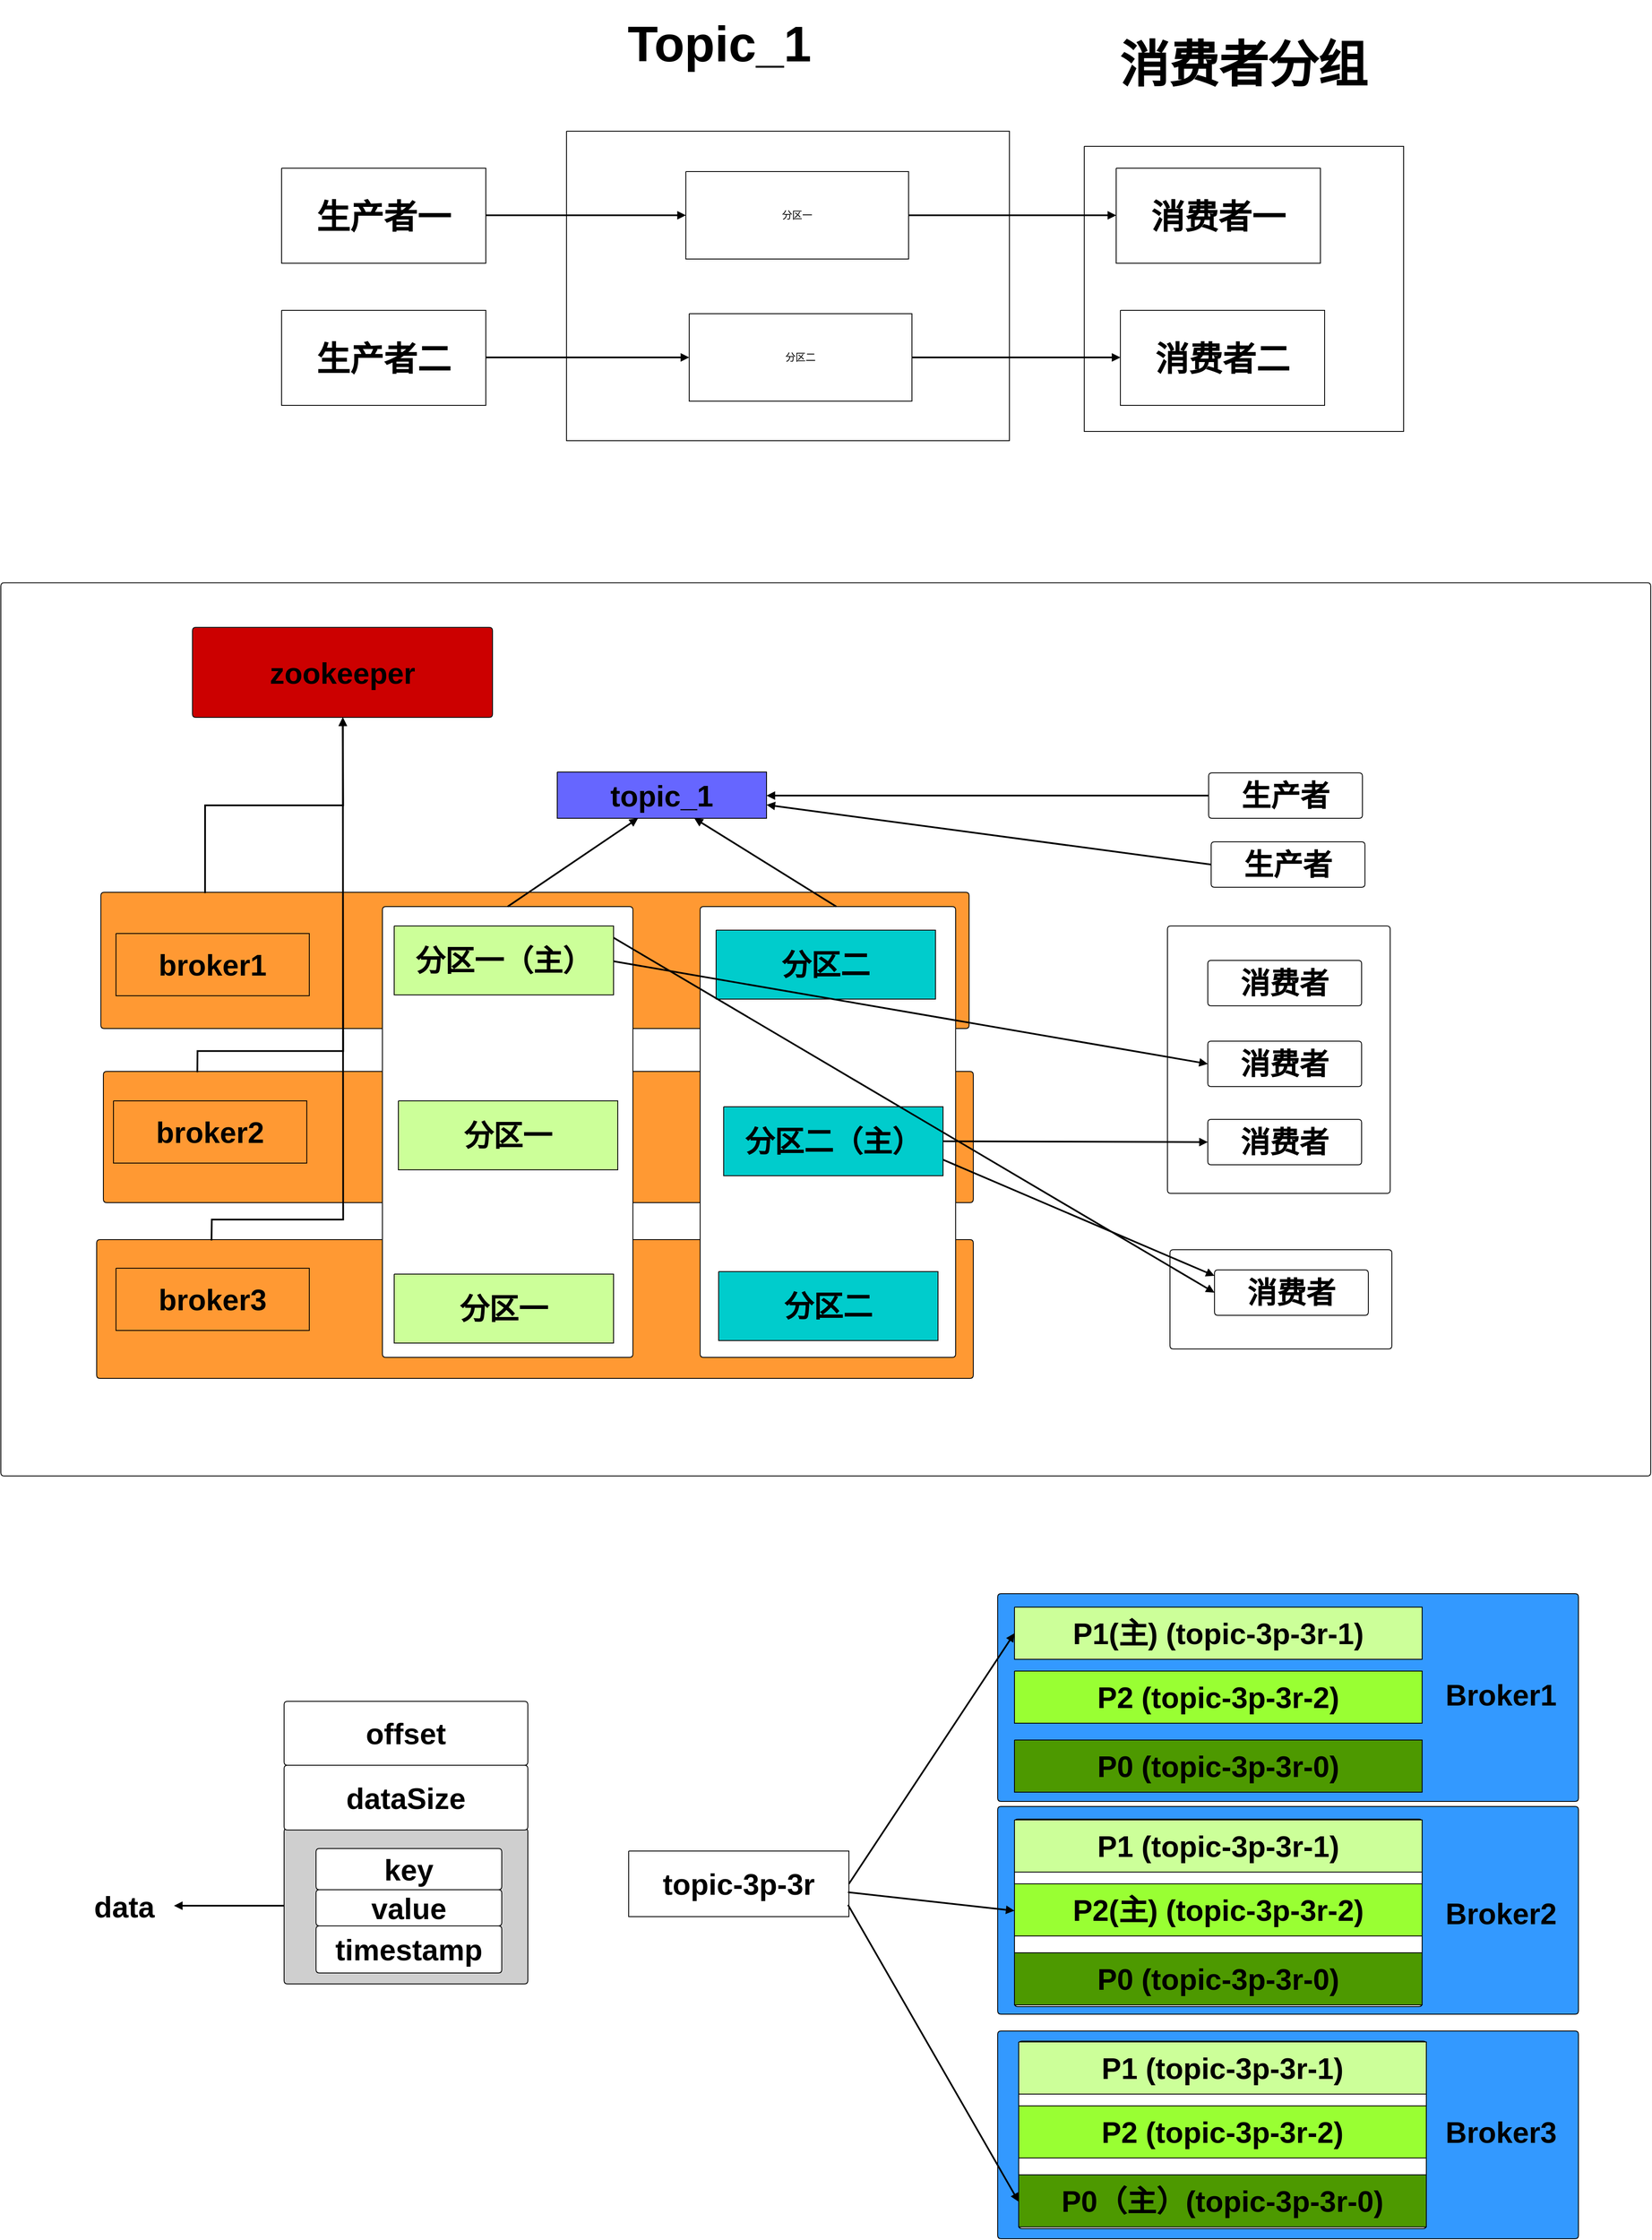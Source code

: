 <mxfile version="24.6.0" type="github">
  <diagram name="Page-1" id="xJbAG1VhKc9X-IWyK8js">
    <mxGraphModel dx="1434" dy="786" grid="1" gridSize="10" guides="1" tooltips="1" connect="1" arrows="1" fold="1" page="1" pageScale="1" pageWidth="900" pageHeight="1600" math="0" shadow="0">
      <root>
        <mxCell id="0" />
        <mxCell id="1" parent="0" />
        <UserObject label="" tags="Background" id="dfG5z-i6gTJxhPGe4WgR-1">
          <mxCell style="vsdxID=1;fillColor=#3399ff;gradientColor=none;shape=stencil(lVLRDoMgDPwaXgmWbdFn5/7DRJxkThyic38/GWwCGpK99dordy1FNB+asmcIyKCkuLEnr1SD6BkB8K5hkqslQrRANK+FZFcpxq4yuC81U0d3MekXZtNHdAeQl0EJPsEncTHcx1hWmpv4ZB/OYCE+ppYALsG+1fLO0c0yfABPm0SEExKXXuuwP4gvvtKtmRTT9B/5X+JrwB0n8LTrwNnVLju++I18MP1mnkA8+udLsB5LzdvW3JpbD49rSZnDpMUb);strokeColor=#000000;spacingTop=-3;spacingBottom=-3;spacingLeft=-3;spacingRight=-3;points=[];labelBackgroundColor=none;rounded=0;html=1;whiteSpace=wrap;" vertex="1" parent="1">
            <mxGeometry x="1207" y="2650" width="691" height="247" as="geometry" />
          </mxCell>
        </UserObject>
        <UserObject label="&lt;div style=&quot;font-size: 1px&quot;&gt;&lt;p style=&quot;text-align:center;margin-left:0;margin-right:0;margin-top:0px;margin-bottom:0px;text-indent:0;vertical-align:middle;direction:ltr;&quot;&gt;&lt;font style=&quot;font-size:35px;font-family:0;color:#000000;direction:ltr;letter-spacing:0px;line-height:120%;opacity:1&quot;&gt;&lt;b&gt;Broker3&lt;/b&gt;&lt;/font&gt;&lt;/p&gt;&lt;/div&gt;" tags="Background" id="dfG5z-i6gTJxhPGe4WgR-2">
          <mxCell style="verticalAlign=middle;align=center;overflow=width;vsdxID=2;fillColor=none;gradientColor=none;shape=stencil(nZBLDoAgDAVP0z3SIyjeg0SURgWD+Lu9EGL8xBW7N828Ji1gOWs5KeBs9s72aqPGa8AKOCejlSMfEqAALFvrVOfsYprEk4xmTKNd44Y99VhscHY8qU7iQOYhFixbvfhXzlZfYgj3hQG+54dReh2KEw==);strokeColor=none;strokeWidth=0;spacingTop=-3;spacingBottom=-3;spacingLeft=-3;spacingRight=-3;points=[];labelBackgroundColor=none;rounded=0;html=1;whiteSpace=wrap;" vertex="1" parent="1">
            <mxGeometry x="1726" y="2749" width="160" height="40" as="geometry" />
          </mxCell>
        </UserObject>
        <UserObject label="" tags="Background" id="dfG5z-i6gTJxhPGe4WgR-3">
          <mxCell style="vsdxID=3;fillColor=#3399ff;gradientColor=none;shape=stencil(lVLRDoMgDPwaXgmWbdFn5/7DRJxkThyic38/GWwCGpK99dordy1FNB+asmcIyKCkuLEnr1SD6BkB8K5hkqslQrRANK+FZFcpxq4yuC81U0d3MekXZtNHdAeQl0EJPsEncTHcx1hWmpv4ZB/OYCE+ppYALsG+1fLO0c0yfABPm0SEExKXXuuwP4gvvtKtmRTT9B/5X+JrwB0n8LTrwNnVLju++I18MP1mnkA8+udLsB5LzdvW3JpbD49rSZnDpMUb);strokeColor=#000000;spacingTop=-3;spacingBottom=-3;spacingLeft=-3;spacingRight=-3;points=[];labelBackgroundColor=none;rounded=0;html=1;whiteSpace=wrap;" vertex="1" parent="1">
            <mxGeometry x="1207" y="2383" width="691" height="247" as="geometry" />
          </mxCell>
        </UserObject>
        <UserObject label="&lt;div style=&quot;font-size: 1px&quot;&gt;&lt;p style=&quot;text-align:center;margin-left:0;margin-right:0;margin-top:0px;margin-bottom:0px;text-indent:0;vertical-align:middle;direction:ltr;&quot;&gt;&lt;font style=&quot;font-size:35px;font-family:0;color:#000000;direction:ltr;letter-spacing:0px;line-height:120%;opacity:1&quot;&gt;&lt;b&gt;Broker2&lt;/b&gt;&lt;/font&gt;&lt;/p&gt;&lt;/div&gt;" tags="Background" id="dfG5z-i6gTJxhPGe4WgR-4">
          <mxCell style="verticalAlign=middle;align=center;overflow=width;vsdxID=4;fillColor=none;gradientColor=none;shape=stencil(nZBLDoAgDAVP0z3SIyjeg0SURgWD+Lu9EGL8xBW7N828Ji1gOWs5KeBs9s72aqPGa8AKOCejlSMfEqAALFvrVOfsYprEk4xmTKNd44Y99VhscHY8qU7iQOYhFixbvfhXzlZfYgj3hQG+54dReh2KEw==);strokeColor=none;strokeWidth=0;spacingTop=-3;spacingBottom=-3;spacingLeft=-3;spacingRight=-3;points=[];labelBackgroundColor=none;rounded=0;html=1;whiteSpace=wrap;" vertex="1" parent="1">
            <mxGeometry x="1726" y="2489" width="160" height="40" as="geometry" />
          </mxCell>
        </UserObject>
        <UserObject label="" tags="Background" id="dfG5z-i6gTJxhPGe4WgR-5">
          <mxCell style="vsdxID=5;fillColor=#cfcfcf;gradientColor=none;shape=stencil(lVLLEoIwDPyaXjtt6iCeEf+DGYp0RIrlIf691CC0wOB4yyab7iYNEVGdJ5UkwOrG6Jt8qrTJiTgTAFXm0qhmiIiIiYgybeTV6LZMEVeJZdrorjv7Qo99zHYAeyECyoNP4oLcR5uklst9sg97QMipCEcCuITxrUKVju4ppAF42mxHmLMf0lMdtgfxxWf6aOZIw8M/8lPia8AdZ+Fp28G8q032/uJX8ovpV/P44vt/PgTzsWSqKPDW3PryuIYUHqaI3w==);strokeColor=#000000;spacingTop=-3;spacingBottom=-3;spacingLeft=-3;spacingRight=-3;points=[];labelBackgroundColor=none;rounded=0;html=1;whiteSpace=wrap;" vertex="1" parent="1">
            <mxGeometry x="358" y="2409" width="290" height="185" as="geometry" />
          </mxCell>
        </UserObject>
        <UserObject label="" tags="Background" id="dfG5z-i6gTJxhPGe4WgR-6">
          <mxCell style="vsdxID=6;fillColor=#ffffff;gradientColor=none;shape=stencil(lVLLDoMgEPwargaXpNGztf9hIlZSKhYftX9fKSoPCUlv+5hlZpdBpBjaqqcI8DBK8aBvVo8tIlcEwLqWSjauESIlIkUjJL1LMXW1zvtKIVX0FLN6YdFzWE0A/mxZQrJf4aaxr6mqFTZ1wW66wD4MWx/s/vYUZ51Fm+dJ5jJHaFMcJzZ9CK/hchv4oeUC/9AfhV2AtY0nKSjAHCoIjh/9RO7tftrG447+9xoYozSMc+0zu+8bay1pU5LyCw==);strokeColor=#000000;spacingTop=-3;spacingBottom=-3;spacingLeft=-3;spacingRight=-3;points=[];labelBackgroundColor=none;rounded=0;html=1;whiteSpace=wrap;" vertex="1" parent="1">
            <mxGeometry x="21" y="928" width="1963" height="1062" as="geometry" />
          </mxCell>
        </UserObject>
        <UserObject label="" tags="Background" id="dfG5z-i6gTJxhPGe4WgR-7">
          <mxCell style="vsdxID=7;fillColor=#FFFFFF;gradientColor=none;shape=stencil(lVLLEoIwDPyaXjttqoycEf+DGYp0RIrlIf691CC0wOB4yyab7iYNEVGdJ5UkwOrG6Jt8qrTJiTgTAFXm0qhmiIiIiYgybeTV6LZMEVeJZdrorjv7Qo99zHYAeyESVISfxAW5jzZJLZf7ZB/2gJDTIx8J4BLGtwpVOrrhiR5CT5vtCHP2Q3qqw/YgvvhMH80ENOD/yE+JrwF3nIWnbQfzrjbZ+4tfyS+mX83ji+//+RDMx5KposBbc+vL4xpSeJgifgM=);strokeColor=#000000;spacingTop=-3;spacingBottom=-3;spacingLeft=-3;spacingRight=-3;points=[];labelBackgroundColor=none;rounded=0;html=1;whiteSpace=wrap;" vertex="1" parent="1">
            <mxGeometry x="1412" y="1721" width="264" height="118" as="geometry" />
          </mxCell>
        </UserObject>
        <UserObject label="" tags="Background" id="dfG5z-i6gTJxhPGe4WgR-8">
          <mxCell style="vsdxID=8;fillColor=#FFFFFF;gradientColor=none;shape=stencil(lVJJEoMgEHwNVwsGs3g2+g+qxEjFiEFMzO8jwQXUMpXbLD109zCIxk3Bao4AN1rJG3+JTBeIXhCAqAquhO4jRBNE41wqflWyrTKb18wgTXSXT/NCZ+ewmQD8thkJ4PgtpBb7aFlmsMQH+2kH4/CBDABwAcNbpagc3ugchJHHjXeICf5BPfVh24hPPsMnMafwH/qpMApw7Sw0bSuYd7WJ3l/8in7hfuXHJ9//8z6YjyUXZWlvze0vj6sv2cOkyQc=);strokeColor=#000000;spacingTop=-3;spacingBottom=-3;spacingLeft=-3;spacingRight=-3;points=[];labelBackgroundColor=none;rounded=0;html=1;whiteSpace=wrap;" vertex="1" parent="1">
            <mxGeometry x="1409" y="1336" width="265" height="318" as="geometry" />
          </mxCell>
        </UserObject>
        <UserObject label="" tags="Background" id="dfG5z-i6gTJxhPGe4WgR-9">
          <mxCell style="vsdxID=9;fillColor=#FFFFFF;gradientColor=none;shape=stencil(nZBRDoQgDERP03+WHsHFe5iISyOCQdT19kIaIxq//Jtp3zTpAFaTaUYNUkwx+F6v1EYD+AUpyRkdKCYFqACrzgf9C352LfuxyWRWg1/yhT/nRE5IsZWuZtCSK8CPeI0e/hF+jV7AJM4PO7KWCyr390bSiNtEtQM=);strokeColor=#000000;spacingTop=-3;spacingBottom=-3;spacingLeft=-3;spacingRight=-3;points=[];labelBackgroundColor=none;rounded=0;html=1;whiteSpace=wrap;" vertex="1" parent="1">
            <mxGeometry x="1310" y="409" width="380" height="339" as="geometry" />
          </mxCell>
        </UserObject>
        <UserObject label="" tags="Background" id="dfG5z-i6gTJxhPGe4WgR-10">
          <mxCell style="vsdxID=10;fillColor=#FFFFFF;gradientColor=none;shape=stencil(nZBRDoQgDERP03+WHsHFe5iISyOCQdT19kIaIxq//Jtp3zTpAFaTaUYNUkwx+F6v1EYD+AUpyRkdKCYFqACrzgf9C352LfuxyWRWg1/yhT/nRE5IsZWuZtCSK8CPeI0e/hF+jV7AJM4PO7KWCyr390bSiNtEtQM=);strokeColor=#000000;spacingTop=-3;spacingBottom=-3;spacingLeft=-3;spacingRight=-3;points=[];labelBackgroundColor=none;rounded=0;html=1;whiteSpace=wrap;" vertex="1" parent="1">
            <mxGeometry x="694" y="391" width="527" height="368" as="geometry" />
          </mxCell>
        </UserObject>
        <UserObject label="&lt;div style=&quot;font-size: 1px&quot;&gt;&lt;p style=&quot;text-align:center;margin-left:0;margin-right:0;margin-top:0px;margin-bottom:0px;text-indent:0;vertical-align:middle;direction:ltr;&quot;&gt;&lt;font style=&quot;font-size:12px;font-family:0;color:#000000;direction:ltr;letter-spacing:0px;line-height:120%;opacity:1&quot;&gt;分区一&lt;/font&gt;&lt;/p&gt;&lt;/div&gt;" tags="Background" id="dfG5z-i6gTJxhPGe4WgR-11">
          <mxCell style="verticalAlign=middle;align=center;overflow=width;vsdxID=11;fillColor=#FFFFFF;gradientColor=none;shape=stencil(nZBRDoQgDERP03+WHsHFe5iISyOCQdT19kIaIxq//Jtp3zTpAFaTaUYNUkwx+F6v1EYD+AUpyRkdKCYFqACrzgf9C352LfuxyWRWg1/yhT/nRE5IsZWuZtCSK8CPeI0e/hF+jV7AJM4PO7KWCyr390bSiNtEtQM=);strokeColor=#000000;spacingTop=-3;spacingBottom=-3;spacingLeft=-3;spacingRight=-3;points=[];labelBackgroundColor=none;rounded=0;html=1;whiteSpace=wrap;" vertex="1" parent="1">
            <mxGeometry x="836" y="439" width="265" height="104" as="geometry" />
          </mxCell>
        </UserObject>
        <UserObject label="&lt;div style=&quot;font-size: 1px&quot;&gt;&lt;p style=&quot;text-align:center;margin-left:0;margin-right:0;margin-top:0px;margin-bottom:0px;text-indent:0;vertical-align:middle;direction:ltr;&quot;&gt;&lt;font style=&quot;font-size:12px;font-family:0;color:#000000;direction:ltr;letter-spacing:0px;line-height:120%;opacity:1&quot;&gt;分区二&lt;/font&gt;&lt;/p&gt;&lt;/div&gt;" tags="Background" id="dfG5z-i6gTJxhPGe4WgR-12">
          <mxCell style="verticalAlign=middle;align=center;overflow=width;vsdxID=12;fillColor=#FFFFFF;gradientColor=none;shape=stencil(nZBRDoQgDERP03+WHsHFe5iISyOCQdT19kIaIxq//Jtp3zTpAFaTaUYNUkwx+F6v1EYD+AUpyRkdKCYFqACrzgf9C352LfuxyWRWg1/yhT/nRE5IsZWuZtCSK8CPeI0e/hF+jV7AJM4PO7KWCyr390bSiNtEtQM=);strokeColor=#000000;spacingTop=-3;spacingBottom=-3;spacingLeft=-3;spacingRight=-3;points=[];labelBackgroundColor=none;rounded=0;html=1;whiteSpace=wrap;" vertex="1" parent="1">
            <mxGeometry x="840" y="608" width="265" height="104" as="geometry" />
          </mxCell>
        </UserObject>
        <UserObject label="&lt;div style=&quot;font-size: 1px&quot;&gt;&lt;p style=&quot;text-align:center;margin-left:0;margin-right:0;margin-top:0px;margin-bottom:0px;text-indent:0;vertical-align:middle;direction:ltr;&quot;&gt;&lt;font style=&quot;font-size:59px;font-family:0;color:#000000;direction:ltr;letter-spacing:0px;line-height:120%;opacity:1&quot;&gt;&lt;b&gt;Topic_1&lt;/b&gt;&lt;/font&gt;&lt;/p&gt;&lt;/div&gt;" tags="Background" id="dfG5z-i6gTJxhPGe4WgR-13">
          <mxCell style="verticalAlign=middle;align=center;overflow=width;vsdxID=13;fillColor=none;gradientColor=none;shape=stencil(nZBLDoAgDAVP0z3SIyjeg0SURgWD+Lu9EGL8xBW7N828Ji1gOWs5KeBs9s72aqPGa8AKOCejlSMfEqAALFvrVOfsYprEk4xmTKNd44Y99VhscHY8qU7iQOYhFixbvfhXzlZfYgj3hQG+54dReh2KEw==);strokeColor=none;strokeWidth=0;spacingTop=-3;spacingBottom=-3;spacingLeft=-3;spacingRight=-3;points=[];labelBackgroundColor=none;rounded=0;html=1;whiteSpace=wrap;" vertex="1" parent="1">
            <mxGeometry x="743" y="235" width="266" height="106" as="geometry" />
          </mxCell>
        </UserObject>
        <UserObject label="&lt;div style=&quot;font-size: 1px&quot;&gt;&lt;p style=&quot;text-align:center;margin-left:0;margin-right:0;margin-top:0px;margin-bottom:0px;text-indent:0;vertical-align:middle;direction:ltr;&quot;&gt;&lt;font style=&quot;font-size:40px;font-family:0;color:#000000;direction:ltr;letter-spacing:0px;line-height:120%;opacity:1&quot;&gt;&lt;b&gt;生产者一&lt;/b&gt;&lt;/font&gt;&lt;/p&gt;&lt;/div&gt;" tags="Background" id="dfG5z-i6gTJxhPGe4WgR-14">
          <mxCell style="verticalAlign=middle;align=center;overflow=width;vsdxID=14;fillColor=#FFFFFF;gradientColor=none;shape=stencil(nZBRDoQgDERP03+WHsHFe5iISyOCQdT19kIaIxq//Jtp3zTpAFaTaUYNUkwx+F6v1EYD+AUpyRkdKCYFqACrzgf9C352LfuxyWRWg1/yhT/nRE5IsZWuZtCSK8CPeI0e/hF+jV7AJM4PO7KWCyr390bSiNtEtQM=);strokeColor=#000000;spacingTop=-3;spacingBottom=-3;spacingLeft=-3;spacingRight=-3;points=[];labelBackgroundColor=none;rounded=0;html=1;whiteSpace=wrap;" vertex="1" parent="1">
            <mxGeometry x="355" y="435" width="243" height="113" as="geometry" />
          </mxCell>
        </UserObject>
        <UserObject label="&lt;div style=&quot;font-size: 1px&quot;&gt;&lt;p style=&quot;text-align:center;margin-left:0;margin-right:0;margin-top:0px;margin-bottom:0px;text-indent:0;vertical-align:middle;direction:ltr;&quot;&gt;&lt;font style=&quot;font-size:40px;font-family:0;color:#000000;direction:ltr;letter-spacing:0px;line-height:120%;opacity:1&quot;&gt;&lt;b&gt;生产者二&lt;/b&gt;&lt;/font&gt;&lt;/p&gt;&lt;/div&gt;" tags="Background" id="dfG5z-i6gTJxhPGe4WgR-15">
          <mxCell style="verticalAlign=middle;align=center;overflow=width;vsdxID=15;fillColor=#FFFFFF;gradientColor=none;shape=stencil(nZBRDoQgDERP03+WHsHFe5iISyOCQdT19kIaIxq//Jtp3zTpAFaTaUYNUkwx+F6v1EYD+AUpyRkdKCYFqACrzgf9C352LfuxyWRWg1/yhT/nRE5IsZWuZtCSK8CPeI0e/hF+jV7AJM4PO7KWCyr390bSiNtEtQM=);strokeColor=#000000;spacingTop=-3;spacingBottom=-3;spacingLeft=-3;spacingRight=-3;points=[];labelBackgroundColor=none;rounded=0;html=1;whiteSpace=wrap;" vertex="1" parent="1">
            <mxGeometry x="355" y="604" width="243" height="113" as="geometry" />
          </mxCell>
        </UserObject>
        <UserObject label="&lt;div style=&quot;font-size: 1px&quot;&gt;&lt;p style=&quot;text-align:center;margin-left:0;margin-right:0;margin-top:0px;margin-bottom:0px;text-indent:0;vertical-align:middle;direction:ltr;&quot;&gt;&lt;font style=&quot;font-size:40px;font-family:0;color:#000000;direction:ltr;letter-spacing:0px;line-height:120%;opacity:1&quot;&gt;&lt;b&gt;消费者一&lt;/b&gt;&lt;/font&gt;&lt;/p&gt;&lt;/div&gt;" tags="Background" id="dfG5z-i6gTJxhPGe4WgR-16">
          <mxCell style="verticalAlign=middle;align=center;overflow=width;vsdxID=16;fillColor=#FFFFFF;gradientColor=none;shape=stencil(nZBRDoQgDERP03+WHsHFe5iISyOCQdT19kIaIxq//Jtp3zTpAFaTaUYNUkwx+F6v1EYD+AUpyRkdKCYFqACrzgf9C352LfuxyWRWg1/yhT/nRE5IsZWuZtCSK8CPeI0e/hF+jV7AJM4PO7KWCyr390bSiNtEtQM=);strokeColor=#000000;spacingTop=-3;spacingBottom=-3;spacingLeft=-3;spacingRight=-3;points=[];labelBackgroundColor=none;rounded=0;html=1;whiteSpace=wrap;" vertex="1" parent="1">
            <mxGeometry x="1348" y="435" width="243" height="113" as="geometry" />
          </mxCell>
        </UserObject>
        <UserObject label="&lt;div style=&quot;font-size: 1px&quot;&gt;&lt;p style=&quot;text-align:center;margin-left:0;margin-right:0;margin-top:0px;margin-bottom:0px;text-indent:0;vertical-align:middle;direction:ltr;&quot;&gt;&lt;font style=&quot;font-size:40px;font-family:0;color:#000000;direction:ltr;letter-spacing:0px;line-height:120%;opacity:1&quot;&gt;&lt;b&gt;消费者二&lt;/b&gt;&lt;/font&gt;&lt;/p&gt;&lt;/div&gt;" tags="Background" id="dfG5z-i6gTJxhPGe4WgR-17">
          <mxCell style="verticalAlign=middle;align=center;overflow=width;vsdxID=17;fillColor=#FFFFFF;gradientColor=none;shape=stencil(nZBRDoQgDERP03+WHsHFe5iISyOCQdT19kIaIxq//Jtp3zTpAFaTaUYNUkwx+F6v1EYD+AUpyRkdKCYFqACrzgf9C352LfuxyWRWg1/yhT/nRE5IsZWuZtCSK8CPeI0e/hF+jV7AJM4PO7KWCyr390bSiNtEtQM=);strokeColor=#000000;spacingTop=-3;spacingBottom=-3;spacingLeft=-3;spacingRight=-3;points=[];labelBackgroundColor=none;rounded=0;html=1;whiteSpace=wrap;" vertex="1" parent="1">
            <mxGeometry x="1353" y="604" width="243" height="113" as="geometry" />
          </mxCell>
        </UserObject>
        <UserObject label="&lt;div style=&quot;font-size: 1px&quot;&gt;&lt;p style=&quot;text-align:center;margin-left:0;margin-right:0;margin-top:0px;margin-bottom:0px;text-indent:0;vertical-align:middle;direction:ltr;&quot;&gt;&lt;font style=&quot;font-size:59px;font-family:0;color:#000000;direction:ltr;letter-spacing:0px;line-height:120%;opacity:1&quot;&gt;&lt;b&gt;消费者分组&lt;/b&gt;&lt;/font&gt;&lt;/p&gt;&lt;/div&gt;" tags="Background" id="dfG5z-i6gTJxhPGe4WgR-18">
          <mxCell style="verticalAlign=middle;align=center;overflow=width;vsdxID=18;fillColor=none;gradientColor=none;shape=stencil(nZBLDoAgDAVP0z3SIyjeg0SURgWD+Lu9EGL8xBW7N828Ji1gOWs5KeBs9s72aqPGa8AKOCejlSMfEqAALFvrVOfsYprEk4xmTKNd44Y99VhscHY8qU7iQOYhFixbvfhXzlZfYgj3hQG+54dReh2KEw==);strokeColor=none;strokeWidth=0;spacingTop=-3;spacingBottom=-3;spacingLeft=-3;spacingRight=-3;points=[];labelBackgroundColor=none;rounded=0;html=1;whiteSpace=wrap;" vertex="1" parent="1">
            <mxGeometry x="1317" y="277" width="365" height="70" as="geometry" />
          </mxCell>
        </UserObject>
        <UserObject label="" tags="Background" id="dfG5z-i6gTJxhPGe4WgR-19">
          <mxCell style="vsdxID=19;fillColor=#ff9933;gradientColor=none;shape=stencil(lVLRDoMgDPwaXgkW5+Kzc/9hIk4yJw5xc38/GWwCGpK99dordy1FtBjbamAIyKikuLInr1WL6AkB8L5lkqslQrREtGiEZBcppr42eKg0U0c38dAvzKaP6A4gL4MAp9kncTbc+1TVmpv4ZB/OYCGmuSWAS7Bvdbx3dPMcZ4mnTSLCCYlLr3XYH8QXX+nWzBEf0n/kf4mvAXecwNOuA2dXu+z44jfywfSbeQLx6J8vwXosDe86c2tuPTyuJWUOk5Zv);strokeColor=#000000;spacingTop=-3;spacingBottom=-3;spacingLeft=-3;spacingRight=-3;points=[];labelBackgroundColor=none;rounded=0;html=1;whiteSpace=wrap;" vertex="1" parent="1">
            <mxGeometry x="140" y="1296" width="1033" height="162" as="geometry" />
          </mxCell>
        </UserObject>
        <UserObject label="&lt;div style=&quot;font-size: 1px&quot;&gt;&lt;p style=&quot;text-align:center;margin-left:0;margin-right:0;margin-top:0px;margin-bottom:0px;text-indent:0;vertical-align:middle;direction:ltr;&quot;&gt;&lt;font style=&quot;font-size:35px;font-family:0;color:#000000;direction:ltr;letter-spacing:0px;line-height:120%;opacity:1&quot;&gt;&lt;b&gt;topic_1&lt;/b&gt;&lt;/font&gt;&lt;/p&gt;&lt;/div&gt;" tags="Background" id="dfG5z-i6gTJxhPGe4WgR-20">
          <mxCell style="verticalAlign=middle;align=center;overflow=width;vsdxID=20;fillColor=#6666ff;gradientColor=none;shape=stencil(nZBRDoQgDERP03+WHsHFe5iISyOCQdT19kIaIxq//Jtp3zTpAFaTaUYNUkwx+F6v1EYD+AUpyRkdKCYFqACrzgf9C352LfuxyWRWg1/yhT/nRE5IsZWuZtCSK8CPeI0e/hF+jV7AJM4PO7KWCyr390bSiNtEtQM=);strokeColor=#000000;spacingTop=-3;spacingBottom=-3;spacingLeft=-3;spacingRight=-3;points=[];labelBackgroundColor=none;rounded=0;html=1;whiteSpace=wrap;" vertex="1" parent="1">
            <mxGeometry x="683" y="1153" width="249" height="55" as="geometry" />
          </mxCell>
        </UserObject>
        <UserObject label="&lt;div style=&quot;font-size: 1px&quot;&gt;&lt;p style=&quot;text-align:center;margin-left:0;margin-right:0;margin-top:0px;margin-bottom:0px;text-indent:0;vertical-align:middle;direction:ltr;&quot;&gt;&lt;font style=&quot;font-size:35px;font-family:0;color:#000000;direction:ltr;letter-spacing:0px;line-height:120%;opacity:1&quot;&gt;&lt;b&gt;broker1&lt;/b&gt;&lt;/font&gt;&lt;/p&gt;&lt;/div&gt;" tags="Background" id="dfG5z-i6gTJxhPGe4WgR-21">
          <mxCell style="verticalAlign=middle;align=center;overflow=width;vsdxID=21;fillColor=#ff9933;gradientColor=none;shape=stencil(nZBRDoQgDERP03+WHsHFe5iISyOCQdT19kIaIxq//Jtp3zTpAFaTaUYNUkwx+F6v1EYD+AUpyRkdKCYFqACrzgf9C352LfuxyWRWg1/yhT/nRE5IsZWuZtCSK8CPeI0e/hF+jV7AJM4PO7KWCyr390bSiNtEtQM=);strokeColor=#000000;spacingTop=-3;spacingBottom=-3;spacingLeft=-3;spacingRight=-3;points=[];labelBackgroundColor=none;rounded=0;html=1;whiteSpace=wrap;" vertex="1" parent="1">
            <mxGeometry x="158" y="1345" width="230" height="74" as="geometry" />
          </mxCell>
        </UserObject>
        <UserObject label="" tags="Background" id="dfG5z-i6gTJxhPGe4WgR-22">
          <mxCell style="vsdxID=22;fillColor=#ff9933;gradientColor=none;shape=stencil(fVLbEoIgEP0aXhlYssZns/9wRkwmE0Mt+/sgKAEd3vZylnPOsogVY1sNHAEZJyVv/CXqqUXsjABE33IlJh0hViJWNFLxq5JzX9t8qAzSRHf5NC8sdo6YCSBvmwHOsm/hYrGPuaoNlobgMF3ApZjlDgA+wL3Vid7jzXN8pAE3SRBTkqZe+7BvJCRf4U7MCR9Svjf0/8JPgG8n0rSrwNvVLjq9+A195H7jJyJP/rkO1mNpRNfZW/P78XHpkj1MVn4A);strokeColor=#000000;spacingTop=-3;spacingBottom=-3;spacingLeft=-3;spacingRight=-3;points=[];labelBackgroundColor=none;rounded=0;html=1;whiteSpace=wrap;" vertex="1" parent="1">
            <mxGeometry x="143" y="1509" width="1035" height="156" as="geometry" />
          </mxCell>
        </UserObject>
        <UserObject label="&lt;div style=&quot;font-size: 1px&quot;&gt;&lt;p style=&quot;text-align:center;margin-left:0;margin-right:0;margin-top:0px;margin-bottom:0px;text-indent:0;vertical-align:middle;direction:ltr;&quot;&gt;&lt;font style=&quot;font-size:35px;font-family:0;color:#000000;direction:ltr;letter-spacing:0px;line-height:120%;opacity:1&quot;&gt;&lt;b&gt;broker2&lt;/b&gt;&lt;/font&gt;&lt;/p&gt;&lt;/div&gt;" tags="Background" id="dfG5z-i6gTJxhPGe4WgR-23">
          <mxCell style="verticalAlign=middle;align=center;overflow=width;vsdxID=23;fillColor=#ff9933;gradientColor=none;shape=stencil(nZBRDoQgDERP03+WHsHFe5iISyOCQdT19kIaIxq//Jtp3zTpAFaTaUYNUkwx+F6v1EYD+AUpyRkdKCYFqACrzgf9C352LfuxyWRWg1/yhT/nRE5IsZWuZtCSK8CPeI0e/hF+jV7AJM4PO7KWCyr390bSiNtEtQM=);strokeColor=#000000;spacingTop=-3;spacingBottom=-3;spacingLeft=-3;spacingRight=-3;points=[];labelBackgroundColor=none;rounded=0;html=1;whiteSpace=wrap;" vertex="1" parent="1">
            <mxGeometry x="155" y="1544" width="230" height="74" as="geometry" />
          </mxCell>
        </UserObject>
        <UserObject label="" tags="Background" id="dfG5z-i6gTJxhPGe4WgR-24">
          <mxCell style="vsdxID=24;fillColor=#ff9933;gradientColor=none;shape=stencil(lVLLEoMgDPwargyGPvRs7X84I1amVixia/++UmgFdJjpLZts2E0IovnQlD1DQAYlxZU9eaUaRE8IgHcNk1zNEaIFonktJLtIMXaVwX2pmTq6iYd+YTJ9RHcAeRkEeAefxNlw72NZaW7ik304gYWYppYALsG+1fLO0c0yfABPm0SEExKXXuqwPYgvvtCtmSPep//I/xJfA+44gadNB86uNtnxxa/kg+lX8wTi0T+fg+VYat625tbcenhcc8ocJi3e);strokeColor=#000000;spacingTop=-3;spacingBottom=-3;spacingLeft=-3;spacingRight=-3;points=[];labelBackgroundColor=none;rounded=0;html=1;whiteSpace=wrap;" vertex="1" parent="1">
            <mxGeometry x="135" y="1709" width="1043" height="165" as="geometry" />
          </mxCell>
        </UserObject>
        <UserObject label="&lt;div style=&quot;font-size: 1px&quot;&gt;&lt;p style=&quot;text-align:center;margin-left:0;margin-right:0;margin-top:0px;margin-bottom:0px;text-indent:0;vertical-align:middle;direction:ltr;&quot;&gt;&lt;font style=&quot;font-size:35px;font-family:0;color:#000000;direction:ltr;letter-spacing:0px;line-height:120%;opacity:1&quot;&gt;&lt;b&gt;broker3&lt;/b&gt;&lt;/font&gt;&lt;/p&gt;&lt;/div&gt;" tags="Background" id="dfG5z-i6gTJxhPGe4WgR-25">
          <mxCell style="verticalAlign=middle;align=center;overflow=width;vsdxID=25;fillColor=#ff9933;gradientColor=none;shape=stencil(nZBRDoQgDERP03+WHsHFe5iISyOCQdT19kIaIxq//Jtp3zTpAFaTaUYNUkwx+F6v1EYD+AUpyRkdKCYFqACrzgf9C352LfuxyWRWg1/yhT/nRE5IsZWuZtCSK8CPeI0e/hF+jV7AJM4PO7KWCyr390bSiNtEtQM=);strokeColor=#000000;spacingTop=-3;spacingBottom=-3;spacingLeft=-3;spacingRight=-3;points=[];labelBackgroundColor=none;rounded=0;html=1;whiteSpace=wrap;" vertex="1" parent="1">
            <mxGeometry x="158" y="1743" width="230" height="74" as="geometry" />
          </mxCell>
        </UserObject>
        <UserObject label="&lt;div style=&quot;font-size: 1px&quot;&gt;&lt;p style=&quot;text-align:center;margin-left:0;margin-right:0;margin-top:0px;margin-bottom:0px;text-indent:0;vertical-align:middle;direction:ltr;&quot;&gt;&lt;font style=&quot;font-size:35px;font-family:0;color:#000000;direction:ltr;letter-spacing:0px;line-height:120%;opacity:1&quot;&gt;&lt;b&gt;生产者&lt;/b&gt;&lt;/font&gt;&lt;/p&gt;&lt;/div&gt;" tags="Background" id="dfG5z-i6gTJxhPGe4WgR-26">
          <mxCell style="verticalAlign=middle;align=center;overflow=width;vsdxID=26;fillColor=#FFFFFF;gradientColor=none;shape=stencil(lVLRDoIwDPyavS5bpwGeEf+DhCGLyHCA4t/LLMoGZIlvvfa6u3YlIu2qvJUEWNcbfZVPVfQVEScCoJpKGtVPEREZEWmpjbwYPTQF4ja3TBvd9MO+MGIfsx3AXogieuCfxBm59yEvLJf7ZB+OgBAoj2cCuIT5rVo1jm4S0Rg8bRYQ5iwsvdRhfxBffKHPZoAek3/kf4mvAXecladdB86udtnhxW/kV9Nv5vHFw38+BcuxlKqu8dbc+vq4phQepsje);strokeColor=#000000;spacingTop=-3;spacingBottom=-3;spacingLeft=-3;spacingRight=-3;points=[];labelBackgroundColor=none;rounded=0;html=1;whiteSpace=wrap;" vertex="1" parent="1">
            <mxGeometry x="1458" y="1154" width="183" height="54" as="geometry" />
          </mxCell>
        </UserObject>
        <UserObject label="&lt;div style=&quot;font-size: 1px&quot;&gt;&lt;p style=&quot;text-align:center;margin-left:0;margin-right:0;margin-top:0px;margin-bottom:0px;text-indent:0;vertical-align:middle;direction:ltr;&quot;&gt;&lt;font style=&quot;font-size:35px;font-family:0;color:#000000;direction:ltr;letter-spacing:0px;line-height:120%;opacity:1&quot;&gt;&lt;b&gt;生产者&lt;/b&gt;&lt;/font&gt;&lt;/p&gt;&lt;/div&gt;" tags="Background" id="dfG5z-i6gTJxhPGe4WgR-27">
          <mxCell style="verticalAlign=middle;align=center;overflow=width;vsdxID=27;fillColor=#FFFFFF;gradientColor=none;shape=stencil(lVLRDoIwDPyavS5bpwGeEf+DhCGLyHCA4t/LLMoGZIlvvfa6u3YlIu2qvJUEWNcbfZVPVfQVEScCoJpKGtVPEREZEWmpjbwYPTQF4ja3TBvd9MO+MGIfsx3AXogieuCfxBm59yEvLJf7ZB+OgBAoj2cCuIT5rVo1jm4S0Rg8bRYQ5iwsvdRhfxBffKHPZoAek3/kf4mvAXecladdB86udtnhxW/kV9Nv5vHFw38+BcuxlKqu8dbc+vq4phQepsje);strokeColor=#000000;spacingTop=-3;spacingBottom=-3;spacingLeft=-3;spacingRight=-3;points=[];labelBackgroundColor=none;rounded=0;html=1;whiteSpace=wrap;" vertex="1" parent="1">
            <mxGeometry x="1461" y="1236" width="183" height="54" as="geometry" />
          </mxCell>
        </UserObject>
        <UserObject label="&lt;div style=&quot;font-size: 1px&quot;&gt;&lt;p style=&quot;text-align:center;margin-left:0;margin-right:0;margin-top:0px;margin-bottom:0px;text-indent:0;vertical-align:middle;direction:ltr;&quot;&gt;&lt;font style=&quot;font-size:35px;font-family:0;color:#000000;direction:ltr;letter-spacing:0px;line-height:120%;opacity:1&quot;&gt;&lt;b&gt;消费者&lt;/b&gt;&lt;/font&gt;&lt;/p&gt;&lt;/div&gt;" tags="Background" id="dfG5z-i6gTJxhPGe4WgR-28">
          <mxCell style="verticalAlign=middle;align=center;overflow=width;vsdxID=28;fillColor=#FFFFFF;gradientColor=none;shape=stencil(lVLRDoIwDPyavS5bpwGeEf+DhCGLyHCA4t/LLMoGZIlvvfa6u3YlIu2qvJUEWNcbfZVPVfQVEScCoJpKGtVPEREZEWmpjbwYPTQF4ja3TBvd9MO+MGIfsx3AXogieuCfxBm59yEvLJf7ZB+OgBAoj2cCuIT5rVo1jm4S0Rg8bRYQ5iwsvdRhfxBffKHPZoAek3/kf4mvAXecladdB86udtnhxW/kV9Nv5vHFw38+BcuxlKqu8dbc+vq4phQepsje);strokeColor=#000000;spacingTop=-3;spacingBottom=-3;spacingLeft=-3;spacingRight=-3;points=[];labelBackgroundColor=none;rounded=0;html=1;whiteSpace=wrap;" vertex="1" parent="1">
            <mxGeometry x="1457" y="1473" width="183" height="54" as="geometry" />
          </mxCell>
        </UserObject>
        <UserObject label="&lt;div style=&quot;font-size: 1px&quot;&gt;&lt;p style=&quot;text-align:center;margin-left:0;margin-right:0;margin-top:0px;margin-bottom:0px;text-indent:0;vertical-align:middle;direction:ltr;&quot;&gt;&lt;font style=&quot;font-size:35px;font-family:0;color:#000000;direction:ltr;letter-spacing:0px;line-height:120%;opacity:1&quot;&gt;&lt;b&gt;消费者&lt;/b&gt;&lt;/font&gt;&lt;/p&gt;&lt;/div&gt;" tags="Background" id="dfG5z-i6gTJxhPGe4WgR-29">
          <mxCell style="verticalAlign=middle;align=center;overflow=width;vsdxID=29;fillColor=#FFFFFF;gradientColor=none;shape=stencil(lVLRDoIwDPyavS5bpwGeEf+DhCGLyHCA4t/LLMoGZIlvvfa6u3YlIu2qvJUEWNcbfZVPVfQVEScCoJpKGtVPEREZEWmpjbwYPTQF4ja3TBvd9MO+MGIfsx3AXogieuCfxBm59yEvLJf7ZB+OgBAoj2cCuIT5rVo1jm4S0Rg8bRYQ5iwsvdRhfxBffKHPZoAek3/kf4mvAXecladdB86udtnhxW/kV9Nv5vHFw38+BcuxlKqu8dbc+vq4phQepsje);strokeColor=#000000;spacingTop=-3;spacingBottom=-3;spacingLeft=-3;spacingRight=-3;points=[];labelBackgroundColor=none;rounded=0;html=1;whiteSpace=wrap;" vertex="1" parent="1">
            <mxGeometry x="1457" y="1566" width="183" height="54" as="geometry" />
          </mxCell>
        </UserObject>
        <UserObject label="&lt;div style=&quot;font-size: 1px&quot;&gt;&lt;p style=&quot;text-align:center;margin-left:0;margin-right:0;margin-top:0px;margin-bottom:0px;text-indent:0;vertical-align:middle;direction:ltr;&quot;&gt;&lt;font style=&quot;font-size:35px;font-family:0;color:#000000;direction:ltr;letter-spacing:0px;line-height:120%;opacity:1&quot;&gt;&lt;b&gt;消费者&lt;/b&gt;&lt;/font&gt;&lt;/p&gt;&lt;/div&gt;" tags="Background" id="dfG5z-i6gTJxhPGe4WgR-30">
          <mxCell style="verticalAlign=middle;align=center;overflow=width;vsdxID=30;fillColor=#FFFFFF;gradientColor=none;shape=stencil(lVLRDoIwDPyavS5bpwGeEf+DhCGLyHCA4t/LLMoGZIlvvfa6u3YlIu2qvJUEWNcbfZVPVfQVEScCoJpKGtVPEREZEWmpjbwYPTQF4ja3TBvd9MO+MGIfsx3AXogieuCfxBm59yEvLJf7ZB+OgBAoj2cCuIT5rVo1jm4S0Rg8bRYQ5iwsvdRhfxBffKHPZoAek3/kf4mvAXecladdB86udtnhxW/kV9Nv5vHFw38+BcuxlKqu8dbc+vq4phQepsje);strokeColor=#000000;spacingTop=-3;spacingBottom=-3;spacingLeft=-3;spacingRight=-3;points=[];labelBackgroundColor=none;rounded=0;html=1;whiteSpace=wrap;" vertex="1" parent="1">
            <mxGeometry x="1465" y="1745" width="183" height="54" as="geometry" />
          </mxCell>
        </UserObject>
        <UserObject label="&lt;div style=&quot;font-size: 1px&quot;&gt;&lt;p style=&quot;text-align:center;margin-left:0;margin-right:0;margin-top:0px;margin-bottom:0px;text-indent:0;vertical-align:middle;direction:ltr;&quot;&gt;&lt;font style=&quot;font-size:35px;font-family:0;color:#000000;direction:ltr;letter-spacing:0px;line-height:120%;opacity:1&quot;&gt;&lt;b&gt;zookeeper&lt;/b&gt;&lt;/font&gt;&lt;/p&gt;&lt;/div&gt;" tags="Background" id="dfG5z-i6gTJxhPGe4WgR-31">
          <mxCell style="verticalAlign=middle;align=center;overflow=width;vsdxID=31;fillColor=#cc0000;gradientColor=none;shape=stencil(lVLLEoIwDPyaXjtt6iCeEf+DGYp0RIrlIf691CC0wOB4yyab7iYNEVGdJ5UkwOrG6Jt8qrTJiTgTAFXm0qhmiIiIiYgybeTV6LZMEVeJZdrorjv7Qo99zHYAeyES9Hj4JC7IfbRJarncJ/uwB4ScchgJ4BLGtwpVOrqnkIahp812hDn7IT3VYXsQX3ymj2YCCsE/8lPia8AdZ+Fp28G8q032/uJX8ovpV/P44vt/PgTzsWSqKPDW3PryuIYUHqaI3w==);strokeColor=#000000;spacingTop=-3;spacingBottom=-3;spacingLeft=-3;spacingRight=-3;points=[];labelBackgroundColor=none;rounded=0;html=1;whiteSpace=wrap;" vertex="1" parent="1">
            <mxGeometry x="249" y="981" width="357" height="107" as="geometry" />
          </mxCell>
        </UserObject>
        <UserObject label="&lt;div style=&quot;font-size: 1px&quot;&gt;&lt;p style=&quot;text-align:center;margin-left:0;margin-right:0;margin-top:0px;margin-bottom:0px;text-indent:0;vertical-align:middle;direction:ltr;&quot;&gt;&lt;font style=&quot;font-size:35px;font-family:0;color:#000000;direction:ltr;letter-spacing:0px;line-height:120%;opacity:1&quot;&gt;&lt;b&gt;key&lt;/b&gt;&lt;/font&gt;&lt;/p&gt;&lt;/div&gt;" tags="Background" id="dfG5z-i6gTJxhPGe4WgR-32">
          <mxCell style="verticalAlign=middle;align=center;overflow=width;vsdxID=32;fillColor=#FFFFFF;gradientColor=none;shape=stencil(lZLdEoIgEIWfhlsHlqbRa7P3cAZMJhNDLXv7oDUFdWy6258D31lYwtO2zBtJgLad0Vf5VKIrCT8RAFWX0qjORoRnhKeFNvJidF8LzJvcKV100w93w4DnqDsB9IVZHLHjp3BG7b3PhdOyUBymA2DKopiNAvAF412Vqj1uYlFJwKY7YEZ/oKc+bA8Swmf5aMZaP/yDnwpfA/44C0/bDua32lTvP/wKv5h+NU8I3/9zG8zLUqiqwl3z+8vlsiVcTJ69AQ==);strokeColor=#000000;spacingTop=-3;spacingBottom=-3;spacingLeft=-3;spacingRight=-3;points=[];labelBackgroundColor=none;rounded=0;html=1;whiteSpace=wrap;" vertex="1" parent="1">
            <mxGeometry x="396" y="2433" width="221" height="49" as="geometry" />
          </mxCell>
        </UserObject>
        <UserObject label="&lt;div style=&quot;font-size: 1px&quot;&gt;&lt;p style=&quot;text-align:center;margin-left:0;margin-right:0;margin-top:0px;margin-bottom:0px;text-indent:0;vertical-align:middle;direction:ltr;&quot;&gt;&lt;font style=&quot;font-size:35px;font-family:0;color:#000000;direction:ltr;letter-spacing:0px;line-height:120%;opacity:1&quot;&gt;&lt;b&gt;value&lt;/b&gt;&lt;/font&gt;&lt;/p&gt;&lt;/div&gt;" tags="Background" id="dfG5z-i6gTJxhPGe4WgR-33">
          <mxCell style="verticalAlign=middle;align=center;overflow=width;vsdxID=33;fillColor=#FFFFFF;gradientColor=none;shape=stencil(lZLbDoIwDIafZrfL1hkD14jvQcKQRWQ4DuLbyyzCNgnGux6+7m+7EpG0ZdZIAqztjL7Kh8q7kogTAVB1KY3qJouIlIik0EZejO7rHP0ms6S1bnqwL4xYx2wFsCd6MeXHd+CM7L3PcstyH/bdEdDlNOIzAC4wv1Wp2tGNI8pjT5vtCHP2Q3rJw/YgvviKzzSj0eEf+SXwacAdJ+hpu4N1V5v0/uK/5MPpw3l88f0/n4z1WApVVXhrbj48rimEhynSFw==);strokeColor=#000000;spacingTop=-3;spacingBottom=-3;spacingLeft=-3;spacingRight=-3;points=[];labelBackgroundColor=none;rounded=0;html=1;whiteSpace=wrap;" vertex="1" parent="1">
            <mxGeometry x="396" y="2482" width="221" height="43" as="geometry" />
          </mxCell>
        </UserObject>
        <UserObject label="&lt;div style=&quot;font-size: 1px&quot;&gt;&lt;p style=&quot;text-align:center;margin-left:0;margin-right:0;margin-top:0px;margin-bottom:0px;text-indent:0;vertical-align:middle;direction:ltr;&quot;&gt;&lt;font style=&quot;font-size:35px;font-family:0;color:#000000;direction:ltr;letter-spacing:0px;line-height:120%;opacity:1&quot;&gt;&lt;b&gt;timestamp&lt;/b&gt;&lt;/font&gt;&lt;/p&gt;&lt;/div&gt;" tags="Background" id="dfG5z-i6gTJxhPGe4WgR-34">
          <mxCell style="verticalAlign=middle;align=center;overflow=width;vsdxID=34;fillColor=#FFFFFF;gradientColor=none;shape=stencil(lZLBEoIgEIafhisDyyE9m72HM2IyGRhq2dsnrSmQY9Nt/+Vfvl1YIrKuLlpJgHW9NRf5UGVfE3EkAErX0qp+iojIicgqY+XZmkGXqNvCOV10NXd3w4h1zFUAe6I6UP7WJ7TehqJ0Vh56QzkCSk4TPhvAN8x3NUp72DShPA3QbAfM2Q/0cg6bc4Ts1T33AjT9B74kPnh/mKij7QbWl9p07z/7Fz6aPR4nZO/+9xSse1KppsE188/jvZpSuJMifwE=);strokeColor=#000000;spacingTop=-3;spacingBottom=-3;spacingLeft=-3;spacingRight=-3;points=[];labelBackgroundColor=none;rounded=0;html=1;whiteSpace=wrap;" vertex="1" parent="1">
            <mxGeometry x="396" y="2525" width="221" height="56" as="geometry" />
          </mxCell>
        </UserObject>
        <UserObject label="" tags="Background" id="dfG5z-i6gTJxhPGe4WgR-35">
          <mxCell style="vsdxID=35;fillColor=#FFFFFF;gradientColor=none;shape=stencil(hVLbEoIgEP0aXhlcyvLZ9D+cEZPJxBDL/j4JUlCH3vZylnPOsoimfV10DAHplRQ39uKlqhG9IADe1kxyNUWIZoimlZDsKsXQlibvCo3U0V089QujmSN6AsjbZvh0/BZyg30MRamxkQ/20xFMGmF6sABwAfathrcOb3LGcexzB4gj8od67sO+EZ98gVsxCYaQ7w39XPgJcO2sNO0rWHa1iw4vfkO/cr/x45OH/3wKlmOpeNOYW3P76+OaSuYwafYB);strokeColor=#000000;spacingTop=-3;spacingBottom=-3;spacingLeft=-3;spacingRight=-3;points=[];labelBackgroundColor=none;rounded=0;html=1;whiteSpace=wrap;" vertex="1" parent="1">
            <mxGeometry x="475" y="1313" width="298" height="536" as="geometry" />
          </mxCell>
        </UserObject>
        <UserObject label="&lt;div style=&quot;font-size: 1px&quot;&gt;&lt;p style=&quot;text-align:center;margin-left:0;margin-right:0;margin-top:0px;margin-bottom:0px;text-indent:0;vertical-align:middle;direction:ltr;&quot;&gt;&lt;font style=&quot;font-size:35px;font-family:0;color:#000000;direction:ltr;letter-spacing:0px;line-height:120%;opacity:1&quot;&gt;&lt;b&gt;分区一（主）&lt;/b&gt;&lt;/font&gt;&lt;/p&gt;&lt;/div&gt;" tags="Background" id="dfG5z-i6gTJxhPGe4WgR-36">
          <mxCell style="verticalAlign=middle;align=center;overflow=width;vsdxID=36;fillColor=#ccff99;gradientColor=none;shape=stencil(nZBRDoQgDERP03+WHsHFe5iISyOCQdT19kIaIxq//Jtp3zTpAFaTaUYNUkwx+F6v1EYD+AUpyRkdKCYFqACrzgf9C352LfuxyWRWg1/yhT/nRE5IsZWuZtCSK8CPeI0e/hF+jV7AJM4PO7KWCyr390bSiNtEtQM=);strokeColor=#000000;spacingTop=-3;spacingBottom=-3;spacingLeft=-3;spacingRight=-3;points=[];labelBackgroundColor=none;rounded=0;html=1;whiteSpace=wrap;" vertex="1" parent="1">
            <mxGeometry x="489" y="1336" width="261" height="82" as="geometry" />
          </mxCell>
        </UserObject>
        <UserObject label="&lt;div style=&quot;font-size: 1px&quot;&gt;&lt;p style=&quot;text-align:center;margin-left:0;margin-right:0;margin-top:0px;margin-bottom:0px;text-indent:0;vertical-align:middle;direction:ltr;&quot;&gt;&lt;font style=&quot;font-size:35px;font-family:0;color:#000000;direction:ltr;letter-spacing:0px;line-height:120%;opacity:1&quot;&gt;&lt;b&gt;分区一&lt;/b&gt;&lt;/font&gt;&lt;/p&gt;&lt;/div&gt;" tags="Background" id="dfG5z-i6gTJxhPGe4WgR-37">
          <mxCell style="verticalAlign=middle;align=center;overflow=width;vsdxID=37;fillColor=#ccff99;gradientColor=none;shape=stencil(nZBRDoQgDERP03+WHsHFe5iISyOCQdT19kIaIxq//Jtp3zTpAFaTaUYNUkwx+F6v1EYD+AUpyRkdKCYFqACrzgf9C352LfuxyWRWg1/yhT/nRE5IsZWuZtCSK8CPeI0e/hF+jV7AJM4PO7KWCyr390bSiNtEtQM=);strokeColor=#000000;spacingTop=-3;spacingBottom=-3;spacingLeft=-3;spacingRight=-3;points=[];labelBackgroundColor=none;rounded=0;html=1;whiteSpace=wrap;" vertex="1" parent="1">
            <mxGeometry x="494" y="1544" width="261" height="82" as="geometry" />
          </mxCell>
        </UserObject>
        <UserObject label="&lt;div style=&quot;font-size: 1px&quot;&gt;&lt;p style=&quot;text-align:center;margin-left:0;margin-right:0;margin-top:0px;margin-bottom:0px;text-indent:0;vertical-align:middle;direction:ltr;&quot;&gt;&lt;font style=&quot;font-size:35px;font-family:0;color:#000000;direction:ltr;letter-spacing:0px;line-height:120%;opacity:1&quot;&gt;&lt;b&gt;分区一&lt;/b&gt;&lt;/font&gt;&lt;/p&gt;&lt;/div&gt;" tags="Background" id="dfG5z-i6gTJxhPGe4WgR-38">
          <mxCell style="verticalAlign=middle;align=center;overflow=width;vsdxID=38;fillColor=#ccff99;gradientColor=none;shape=stencil(nZBRDoQgDERP03+WHsHFe5iISyOCQdT19kIaIxq//Jtp3zTpAFaTaUYNUkwx+F6v1EYD+AUpyRkdKCYFqACrzgf9C352LfuxyWRWg1/yhT/nRE5IsZWuZtCSK8CPeI0e/hF+jV7AJM4PO7KWCyr390bSiNtEtQM=);strokeColor=#000000;spacingTop=-3;spacingBottom=-3;spacingLeft=-3;spacingRight=-3;points=[];labelBackgroundColor=none;rounded=0;html=1;whiteSpace=wrap;" vertex="1" parent="1">
            <mxGeometry x="489" y="1750" width="261" height="82" as="geometry" />
          </mxCell>
        </UserObject>
        <UserObject label="" tags="Background" id="dfG5z-i6gTJxhPGe4WgR-39">
          <mxCell style="vsdxID=39;fillColor=#FFFFFF;gradientColor=none;shape=stencil(hVLLDoMgEPwargSW9OHZ2v8wESupFYto7d9XClVQQ2/7mGVmlkUs7aq85QhIp5W885codIXYBQGIpuJK6ClCLEMsLaXiNyX7prB5mxukiR5yMC+Mdo6YCSBvl+HT4Vu4WuyzzwuDpSE4TEewKcWMOgD4APdWLRqPNznjYxJyR4gp+UM992HfSEi+wJ2YBEPM94Z+LvwE+HZWmvYVLLvaRccXv6Ffud/4Ccnjfz4Fy7GUoq7trfn99XFNJXuYLPsA);strokeColor=#000000;spacingTop=-3;spacingBottom=-3;spacingLeft=-3;spacingRight=-3;points=[];labelBackgroundColor=none;rounded=0;html=1;whiteSpace=wrap;" vertex="1" parent="1">
            <mxGeometry x="853" y="1313" width="304" height="536" as="geometry" />
          </mxCell>
        </UserObject>
        <UserObject label="&lt;div style=&quot;font-size: 1px&quot;&gt;&lt;p style=&quot;text-align:center;margin-left:0;margin-right:0;margin-top:0px;margin-bottom:0px;text-indent:0;vertical-align:middle;direction:ltr;&quot;&gt;&lt;font style=&quot;font-size:35px;font-family:0;color:#000000;direction:ltr;letter-spacing:0px;line-height:120%;opacity:1&quot;&gt;&lt;b&gt;分区二（主）&lt;/b&gt;&lt;/font&gt;&lt;/p&gt;&lt;/div&gt;" tags="Background" id="dfG5z-i6gTJxhPGe4WgR-40">
          <mxCell style="verticalAlign=middle;align=center;overflow=width;vsdxID=40;fillColor=#00cccc;gradientColor=none;shape=stencil(nZBRDoQgDERP03+WHsHFe5iISyOCQdT19kIaIxq//Jtp3zTpAFaTaUYNUkwx+F6v1EYD+AUpyRkdKCYFqACrzgf9C352LfuxyWRWg1/yhT/nRE5IsZWuZtCSK8CPeI0e/hF+jV7AJM4PO7KWCyr390bSiNtEtQM=);strokeColor=#000000;spacingTop=-3;spacingBottom=-3;spacingLeft=-3;spacingRight=-3;points=[];labelBackgroundColor=none;rounded=0;html=1;whiteSpace=wrap;" vertex="1" parent="1">
            <mxGeometry x="881" y="1551" width="261" height="82" as="geometry" />
          </mxCell>
        </UserObject>
        <UserObject label="&lt;div style=&quot;font-size: 1px&quot;&gt;&lt;p style=&quot;text-align:center;margin-left:0;margin-right:0;margin-top:0px;margin-bottom:0px;text-indent:0;vertical-align:middle;direction:ltr;&quot;&gt;&lt;font style=&quot;font-size:35px;font-family:0;color:#000000;direction:ltr;letter-spacing:0px;line-height:120%;opacity:1&quot;&gt;&lt;b&gt;分区二&lt;/b&gt;&lt;/font&gt;&lt;/p&gt;&lt;/div&gt;" tags="Background" id="dfG5z-i6gTJxhPGe4WgR-41">
          <mxCell style="verticalAlign=middle;align=center;overflow=width;vsdxID=41;fillColor=#00cccc;gradientColor=none;shape=stencil(nZBRDoQgDERP03+WHsHFe5iISyOCQdT19kIaIxq//Jtp3zTpAFaTaUYNUkwx+F6v1EYD+AUpyRkdKCYFqACrzgf9C352LfuxyWRWg1/yhT/nRE5IsZWuZtCSK8CPeI0e/hF+jV7AJM4PO7KWCyr390bSiNtEtQM=);strokeColor=#000000;spacingTop=-3;spacingBottom=-3;spacingLeft=-3;spacingRight=-3;points=[];labelBackgroundColor=none;rounded=0;html=1;whiteSpace=wrap;" vertex="1" parent="1">
            <mxGeometry x="872" y="1341" width="261" height="82" as="geometry" />
          </mxCell>
        </UserObject>
        <UserObject label="&lt;div style=&quot;font-size: 1px&quot;&gt;&lt;p style=&quot;text-align:center;margin-left:0;margin-right:0;margin-top:0px;margin-bottom:0px;text-indent:0;vertical-align:middle;direction:ltr;&quot;&gt;&lt;font style=&quot;font-size:35px;font-family:0;color:#000000;direction:ltr;letter-spacing:0px;line-height:120%;opacity:1&quot;&gt;&lt;b&gt;分区二&lt;/b&gt;&lt;/font&gt;&lt;/p&gt;&lt;/div&gt;" tags="Background" id="dfG5z-i6gTJxhPGe4WgR-42">
          <mxCell style="verticalAlign=middle;align=center;overflow=width;vsdxID=42;fillColor=#00cccc;gradientColor=none;shape=stencil(nZBRDoQgDERP03+WHsHFe5iISyOCQdT19kIaIxq//Jtp3zTpAFaTaUYNUkwx+F6v1EYD+AUpyRkdKCYFqACrzgf9C352LfuxyWRWg1/yhT/nRE5IsZWuZtCSK8CPeI0e/hF+jV7AJM4PO7KWCyr390bSiNtEtQM=);strokeColor=#000000;spacingTop=-3;spacingBottom=-3;spacingLeft=-3;spacingRight=-3;points=[];labelBackgroundColor=none;rounded=0;html=1;whiteSpace=wrap;" vertex="1" parent="1">
            <mxGeometry x="875" y="1747" width="261" height="82" as="geometry" />
          </mxCell>
        </UserObject>
        <UserObject label="&lt;div style=&quot;font-size: 1px&quot;&gt;&lt;p style=&quot;text-align:center;margin-left:0;margin-right:0;margin-top:0px;margin-bottom:0px;text-indent:0;vertical-align:middle;direction:ltr;&quot;&gt;&lt;font style=&quot;font-size:35px;font-family:0;color:#000000;direction:ltr;letter-spacing:0px;line-height:120%;opacity:1&quot;&gt;&lt;b&gt;消费者&lt;/b&gt;&lt;/font&gt;&lt;/p&gt;&lt;/div&gt;" tags="Background" id="dfG5z-i6gTJxhPGe4WgR-43">
          <mxCell style="verticalAlign=middle;align=center;overflow=width;vsdxID=43;fillColor=#FFFFFF;gradientColor=none;shape=stencil(lVLRDoIwDPyavS5bpwGeEf+DhCGLyHCA4t/LLMoGZIlvvfa6u3YlIu2qvJUEWNcbfZVPVfQVEScCoJpKGtVPEREZEWmpjbwYPTQF4ja3TBvd9MO+MGIfsx3AXogieuCfxBm59yEvLJf7ZB+OgBAoj2cCuIT5rVo1jm4S0Rg8bRYQ5iwsvdRhfxBffKHPZoAek3/kf4mvAXecladdB86udtnhxW/kV9Nv5vHFw38+BcuxlKqu8dbc+vq4phQepsje);strokeColor=#000000;spacingTop=-3;spacingBottom=-3;spacingLeft=-3;spacingRight=-3;points=[];labelBackgroundColor=none;rounded=0;html=1;whiteSpace=wrap;" vertex="1" parent="1">
            <mxGeometry x="1457" y="1377" width="183" height="54" as="geometry" />
          </mxCell>
        </UserObject>
        <UserObject label="&lt;div style=&quot;font-size: 1px&quot;&gt;&lt;p style=&quot;text-align:center;margin-left:0;margin-right:0;margin-top:0px;margin-bottom:0px;text-indent:0;vertical-align:middle;direction:ltr;&quot;&gt;&lt;font style=&quot;font-size:35px;font-family:0;color:#000000;direction:ltr;letter-spacing:0px;line-height:120%;opacity:1&quot;&gt;&lt;b&gt;dataSize&lt;/b&gt;&lt;/font&gt;&lt;/p&gt;&lt;/div&gt;" tags="Background" id="dfG5z-i6gTJxhPGe4WgR-44">
          <mxCell style="verticalAlign=middle;align=center;overflow=width;vsdxID=44;fillColor=#FFFFFF;gradientColor=none;shape=stencil(lVLLEoIwDPyaXjtt4gPPCP/BDEU6IsUCin8vtQgtMDjessmmu0lDMKzzpBIEWN1odRVPmTY5wTMBkGUutGz6iGBEMMyUFhet2jK1uEoM00Q39TAvdLaPmQ5gL4v2lB8/idhy722SGi73yT7swEJOMRgI4BKGtwpZOrqngB7A02Ybwpz9kB7rsD6ILz7RBzM7GuA/8mPia8AdZ+Zp3cG0q1X29uIX8rPpF/P44tt/3gfTsWSyKOytufX5cfUpe5gYvQE=);strokeColor=#000000;spacingTop=-3;spacingBottom=-3;spacingLeft=-3;spacingRight=-3;points=[];labelBackgroundColor=none;rounded=0;html=1;whiteSpace=wrap;" vertex="1" parent="1">
            <mxGeometry x="358" y="2334" width="290" height="77" as="geometry" />
          </mxCell>
        </UserObject>
        <UserObject label="&lt;div style=&quot;font-size: 1px&quot;&gt;&lt;p style=&quot;text-align:center;margin-left:0;margin-right:0;margin-top:0px;margin-bottom:0px;text-indent:0;vertical-align:middle;direction:ltr;&quot;&gt;&lt;font style=&quot;font-size:35px;font-family:0;color:#000000;direction:ltr;letter-spacing:0px;line-height:120%;opacity:1&quot;&gt;&lt;b&gt;offset&lt;/b&gt;&lt;/font&gt;&lt;/p&gt;&lt;/div&gt;" tags="Background" id="dfG5z-i6gTJxhPGe4WgR-45">
          <mxCell style="verticalAlign=middle;align=center;overflow=width;vsdxID=45;fillColor=#FFFFFF;gradientColor=none;shape=stencil(lVJBEoIwDHxNr52SIuIZ4R/MUKQjUiyg+HupQWiBwfGWTTbdTRrCo6ZIa0GANa1WV/GUWVsQfiYAsiqElu0QER4THuVKi4tWXZUhrlPDNNFNPcwLPfYx0wHshehAIfgkEuTeuzQzXM8lu7AHhB7l4UgAmzC+VcrK0j2FNABHm+0Ie+yH9FSH7UFc8Zk+mvHp0f9Hfkp8DdjjLDxtO5h3tcneX/xKfjH9ah5XfP/Ph2A+llyWJd6aXV8e15DCw+TxGw==);strokeColor=#000000;spacingTop=-3;spacingBottom=-3;spacingLeft=-3;spacingRight=-3;points=[];labelBackgroundColor=none;rounded=0;html=1;whiteSpace=wrap;" vertex="1" parent="1">
            <mxGeometry x="358" y="2258" width="290" height="76" as="geometry" />
          </mxCell>
        </UserObject>
        <UserObject label="&lt;div style=&quot;font-size: 1px&quot;&gt;&lt;p style=&quot;text-align:center;margin-left:0;margin-right:0;margin-top:0px;margin-bottom:0px;text-indent:0;vertical-align:middle;direction:ltr;&quot;&gt;&lt;font style=&quot;font-size:35px;font-family:0;color:#000000;direction:ltr;letter-spacing:0px;line-height:120%;opacity:1&quot;&gt;&lt;b&gt;data&lt;/b&gt;&lt;/font&gt;&lt;/p&gt;&lt;/div&gt;" tags="Background" id="dfG5z-i6gTJxhPGe4WgR-46">
          <mxCell style="verticalAlign=middle;align=center;overflow=width;vsdxID=46;fillColor=none;gradientColor=none;shape=stencil(nZBLDoAgDAVP0z3SIyjeg0SURgWD+Lu9EGL8xBW7N828Ji1gOWs5KeBs9s72aqPGa8AKOCejlSMfEqAALFvrVOfsYprEk4xmTKNd44Y99VhscHY8qU7iQOYhFixbvfhXzlZfYgj3hQG+54dReh2KEw==);strokeColor=none;strokeWidth=0;spacingTop=-3;spacingBottom=-3;spacingLeft=-3;spacingRight=-3;points=[];labelBackgroundColor=none;rounded=0;html=1;whiteSpace=wrap;" vertex="1" parent="1">
            <mxGeometry x="84" y="2470" width="168" height="63" as="geometry" />
          </mxCell>
        </UserObject>
        <UserObject label="" tags="Background" id="dfG5z-i6gTJxhPGe4WgR-47">
          <mxCell style="vsdxID=47;fillColor=#3399ff;gradientColor=none;shape=stencil(lVLRDoMgDPwaXgmWbdFn5/7DRJxkThyic38/GWwCGpK99dordy1FNB+asmcIyKCkuLEnr1SD6BkB8K5hkqslQrRANK+FZFcpxq4yuC81U0d3MekXZtNHdAeQl0EJPsEncTHcx1hWmpv4ZB/OYCE+ppYALsG+1fLO0c0yfABPm0SEExKXXuuwP4gvvtKtmRTT9B/5X+JrwB0n8LTrwNnVLju++I18MP1mnkA8+udLsB5LzdvW3JpbD49rSZnDpMUb);strokeColor=#000000;spacingTop=-3;spacingBottom=-3;spacingLeft=-3;spacingRight=-3;points=[];labelBackgroundColor=none;rounded=0;html=1;whiteSpace=wrap;" vertex="1" parent="1">
            <mxGeometry x="1207" y="2130" width="691" height="247" as="geometry" />
          </mxCell>
        </UserObject>
        <UserObject label="&lt;div style=&quot;font-size: 1px&quot;&gt;&lt;p style=&quot;text-align:center;margin-left:0;margin-right:0;margin-top:0px;margin-bottom:0px;text-indent:0;vertical-align:middle;direction:ltr;&quot;&gt;&lt;font style=&quot;font-size:35px;font-family:0;color:#000000;direction:ltr;letter-spacing:0px;line-height:120%;opacity:1&quot;&gt;&lt;b&gt;topic-3p-3r&lt;/b&gt;&lt;/font&gt;&lt;/p&gt;&lt;/div&gt;" tags="Background" id="dfG5z-i6gTJxhPGe4WgR-48">
          <mxCell style="verticalAlign=middle;align=center;overflow=width;vsdxID=48;fillColor=#FFFFFF;gradientColor=none;shape=stencil(nZBRDoQgDERP03+WHsHFe5iISyOCQdT19kIaIxq//Jtp3zTpAFaTaUYNUkwx+F6v1EYD+AUpyRkdKCYFqACrzgf9C352LfuxyWRWg1/yhT/nRE5IsZWuZtCSK8CPeI0e/hF+jV7AJM4PO7KWCyr390bSiNtEtQM=);strokeColor=#000000;spacingTop=-3;spacingBottom=-3;spacingLeft=-3;spacingRight=-3;points=[];labelBackgroundColor=none;rounded=0;html=1;whiteSpace=wrap;" vertex="1" parent="1">
            <mxGeometry x="768" y="2436" width="262" height="78" as="geometry" />
          </mxCell>
        </UserObject>
        <UserObject label="" tags="Background" id="dfG5z-i6gTJxhPGe4WgR-49">
          <mxCell style="vsdxID=49;fillColor=#FFFFFF;gradientColor=none;shape=stencil(lVLLEoMgDPwargyEQ/Fs7X84I1amViw+av++UmgFdJjpLZts2E0IYvnQlL1AQIZRq5t4ympsEDsjANk1QstxjRArEMtrpcVVq6mrLO5LwzTRXc3mhcX2EdMB5GURxafsk7hY7mMqK8OlITmECziIOTgC+AT3Vis7TzfLMOWBNkkIU5KW3upwPEgovtGdGY6B/iP/S3wN+ONEng4deLs6ZKcXv5OPpt/NE4kn/3wNtmOpZdvaW/Pr8XGtKXuYrHgD);strokeColor=#000000;spacingTop=-3;spacingBottom=-3;spacingLeft=-3;spacingRight=-3;points=[];labelBackgroundColor=none;rounded=0;html=1;whiteSpace=wrap;" vertex="1" parent="1">
            <mxGeometry x="1227" y="2398" width="485" height="223" as="geometry" />
          </mxCell>
        </UserObject>
        <UserObject label="&lt;div style=&quot;font-size: 1px&quot;&gt;&lt;p style=&quot;text-align:center;margin-left:0;margin-right:0;margin-top:0px;margin-bottom:0px;text-indent:0;vertical-align:middle;direction:ltr;&quot;&gt;&lt;font style=&quot;font-size:35px;font-family:0;color:#000000;direction:ltr;letter-spacing:0px;line-height:120%;opacity:1&quot;&gt;&lt;b&gt;P1(主)&lt;/b&gt;&lt;/font&gt;&lt;/p&gt;&lt;/div&gt;" tags="Background" id="dfG5z-i6gTJxhPGe4WgR-50">
          <mxCell style="verticalAlign=middle;align=center;overflow=width;vsdxID=50;fillColor=#FFFFFF;gradientColor=none;shape=stencil(lVLLEoMgDPwargyEQ/Fs7X84I1amViw+av++UmgFdJjpLZts2E0IYvnQlL1AQIZRq5t4ympsEDsjANk1QstxjRArEMtrpcVVq6mrLO5LwzTRXc3mhcX2EdMB5GURxafsk7hY7mMqK8OlITmECziIOTgC+AT3Vis7TzfLMOWBNkkIU5KW3upwPEgovtGdGY6B/iP/S3wN+ONEng4deLs6ZKcXv5OPpt/NE4kn/3wNtmOpZdvaW/Pr8XGtKXuYrHgD);strokeColor=#000000;spacingTop=-3;spacingBottom=-3;spacingLeft=-3;spacingRight=-3;points=[];labelBackgroundColor=none;rounded=0;html=1;whiteSpace=wrap;" vertex="1" parent="1">
            <mxGeometry x="1232" y="2662" width="485" height="223" as="geometry" />
          </mxCell>
        </UserObject>
        <UserObject label="&lt;div style=&quot;font-size: 1px&quot;&gt;&lt;p style=&quot;text-align:center;margin-left:0;margin-right:0;margin-top:0px;margin-bottom:0px;text-indent:0;vertical-align:middle;direction:ltr;&quot;&gt;&lt;font style=&quot;font-size:35px;font-family:0;color:#000000;direction:ltr;letter-spacing:0px;line-height:120%;opacity:1&quot;&gt;&lt;b&gt;P1(主) (topic-3p-3r-1)&lt;/b&gt;&lt;/font&gt;&lt;/p&gt;&lt;/div&gt;" tags="Background" id="dfG5z-i6gTJxhPGe4WgR-51">
          <mxCell style="verticalAlign=middle;align=center;overflow=width;vsdxID=51;fillColor=#ccff99;gradientColor=none;shape=stencil(nZBRDoQgDERP03+WHsHFe5iISyOCQdT19kIaIxq//Jtp3zTpAFaTaUYNUkwx+F6v1EYD+AUpyRkdKCYFqACrzgf9C352LfuxyWRWg1/yhT/nRE5IsZWuZtCSK8CPeI0e/hF+jV7AJM4PO7KWCyr390bSiNtEtQM=);strokeColor=#000000;spacingTop=-3;spacingBottom=-3;spacingLeft=-3;spacingRight=-3;points=[];labelBackgroundColor=none;rounded=0;html=1;whiteSpace=wrap;" vertex="1" parent="1">
            <mxGeometry x="1227" y="2146" width="485" height="62" as="geometry" />
          </mxCell>
        </UserObject>
        <UserObject label="&lt;div style=&quot;font-size: 1px&quot;&gt;&lt;p style=&quot;text-align:center;margin-left:0;margin-right:0;margin-top:0px;margin-bottom:0px;text-indent:0;vertical-align:middle;direction:ltr;&quot;&gt;&lt;font style=&quot;font-size:35px;font-family:0;color:#000000;direction:ltr;letter-spacing:0px;line-height:120%;opacity:1&quot;&gt;&lt;b&gt;P2 (topic-3p-3r-2)&lt;/b&gt;&lt;/font&gt;&lt;/p&gt;&lt;/div&gt;" tags="Background" id="dfG5z-i6gTJxhPGe4WgR-52">
          <mxCell style="verticalAlign=middle;align=center;overflow=width;vsdxID=52;fillColor=#99ff33;gradientColor=none;shape=stencil(nZBRDoQgDERP03+WHsHFe5iISyOCQdT19kIaIxq//Jtp3zTpAFaTaUYNUkwx+F6v1EYD+AUpyRkdKCYFqACrzgf9C352LfuxyWRWg1/yhT/nRE5IsZWuZtCSK8CPeI0e/hF+jV7AJM4PO7KWCyr390bSiNtEtQM=);strokeColor=#000000;spacingTop=-3;spacingBottom=-3;spacingLeft=-3;spacingRight=-3;points=[];labelBackgroundColor=none;rounded=0;html=1;whiteSpace=wrap;" vertex="1" parent="1">
            <mxGeometry x="1227" y="2222" width="485" height="62" as="geometry" />
          </mxCell>
        </UserObject>
        <UserObject label="&lt;div style=&quot;font-size: 1px&quot;&gt;&lt;p style=&quot;text-align:center;margin-left:0;margin-right:0;margin-top:0px;margin-bottom:0px;text-indent:0;vertical-align:middle;direction:ltr;&quot;&gt;&lt;font style=&quot;font-size:35px;font-family:0;color:#000000;direction:ltr;letter-spacing:0px;line-height:120%;opacity:1&quot;&gt;&lt;b&gt;P0 (topic-3p-3r-0)&lt;/b&gt;&lt;/font&gt;&lt;/p&gt;&lt;/div&gt;" tags="Background" id="dfG5z-i6gTJxhPGe4WgR-53">
          <mxCell style="verticalAlign=middle;align=center;overflow=width;vsdxID=53;fillColor=#4d9900;gradientColor=none;shape=stencil(nZBRDoQgDERP03+WHsHFe5iISyOCQdT19kIaIxq//Jtp3zTpAFaTaUYNUkwx+F6v1EYD+AUpyRkdKCYFqACrzgf9C352LfuxyWRWg1/yhT/nRE5IsZWuZtCSK8CPeI0e/hF+jV7AJM4PO7KWCyr390bSiNtEtQM=);strokeColor=#000000;spacingTop=-3;spacingBottom=-3;spacingLeft=-3;spacingRight=-3;points=[];labelBackgroundColor=none;rounded=0;html=1;whiteSpace=wrap;" vertex="1" parent="1">
            <mxGeometry x="1227" y="2304" width="485" height="62" as="geometry" />
          </mxCell>
        </UserObject>
        <UserObject label="&lt;div style=&quot;font-size: 1px&quot;&gt;&lt;p style=&quot;text-align:center;margin-left:0;margin-right:0;margin-top:0px;margin-bottom:0px;text-indent:0;vertical-align:middle;direction:ltr;&quot;&gt;&lt;font style=&quot;font-size:35px;font-family:0;color:#000000;direction:ltr;letter-spacing:0px;line-height:120%;opacity:1&quot;&gt;&lt;b&gt;P1 (topic-3p-3r-1)&lt;/b&gt;&lt;/font&gt;&lt;/p&gt;&lt;/div&gt;" tags="Background" id="dfG5z-i6gTJxhPGe4WgR-54">
          <mxCell style="verticalAlign=middle;align=center;overflow=width;vsdxID=54;fillColor=#ccff99;gradientColor=none;shape=stencil(nZBRDoQgDERP03+WHsHFe5iISyOCQdT19kIaIxq//Jtp3zTpAFaTaUYNUkwx+F6v1EYD+AUpyRkdKCYFqACrzgf9C352LfuxyWRWg1/yhT/nRE5IsZWuZtCSK8CPeI0e/hF+jV7AJM4PO7KWCyr390bSiNtEtQM=);strokeColor=#000000;spacingTop=-3;spacingBottom=-3;spacingLeft=-3;spacingRight=-3;points=[];labelBackgroundColor=none;rounded=0;html=1;whiteSpace=wrap;" vertex="1" parent="1">
            <mxGeometry x="1227" y="2399" width="485" height="62" as="geometry" />
          </mxCell>
        </UserObject>
        <UserObject label="&lt;div style=&quot;font-size: 1px&quot;&gt;&lt;p style=&quot;text-align:center;margin-left:0;margin-right:0;margin-top:0px;margin-bottom:0px;text-indent:0;vertical-align:middle;direction:ltr;&quot;&gt;&lt;font style=&quot;font-size:35px;font-family:0;color:#000000;direction:ltr;letter-spacing:0px;line-height:120%;opacity:1&quot;&gt;&lt;b&gt;P2(主) (topic-3p-3r-2)&lt;/b&gt;&lt;/font&gt;&lt;/p&gt;&lt;/div&gt;" tags="Background" id="dfG5z-i6gTJxhPGe4WgR-55">
          <mxCell style="verticalAlign=middle;align=center;overflow=width;vsdxID=55;fillColor=#99ff33;gradientColor=none;shape=stencil(nZBRDoQgDERP03+WHsHFe5iISyOCQdT19kIaIxq//Jtp3zTpAFaTaUYNUkwx+F6v1EYD+AUpyRkdKCYFqACrzgf9C352LfuxyWRWg1/yhT/nRE5IsZWuZtCSK8CPeI0e/hF+jV7AJM4PO7KWCyr390bSiNtEtQM=);strokeColor=#000000;spacingTop=-3;spacingBottom=-3;spacingLeft=-3;spacingRight=-3;points=[];labelBackgroundColor=none;rounded=0;html=1;whiteSpace=wrap;" vertex="1" parent="1">
            <mxGeometry x="1227" y="2475" width="485" height="62" as="geometry" />
          </mxCell>
        </UserObject>
        <UserObject label="&lt;div style=&quot;font-size: 1px&quot;&gt;&lt;p style=&quot;text-align:center;margin-left:0;margin-right:0;margin-top:0px;margin-bottom:0px;text-indent:0;vertical-align:middle;direction:ltr;&quot;&gt;&lt;font style=&quot;font-size:35px;font-family:0;color:#000000;direction:ltr;letter-spacing:0px;line-height:120%;opacity:1&quot;&gt;&lt;b&gt;P0 (topic-3p-3r-0)&lt;/b&gt;&lt;/font&gt;&lt;/p&gt;&lt;/div&gt;" tags="Background" id="dfG5z-i6gTJxhPGe4WgR-56">
          <mxCell style="verticalAlign=middle;align=center;overflow=width;vsdxID=56;fillColor=#4d9900;gradientColor=none;shape=stencil(nZBRDoQgDERP03+WHsHFe5iISyOCQdT19kIaIxq//Jtp3zTpAFaTaUYNUkwx+F6v1EYD+AUpyRkdKCYFqACrzgf9C352LfuxyWRWg1/yhT/nRE5IsZWuZtCSK8CPeI0e/hF+jV7AJM4PO7KWCyr390bSiNtEtQM=);strokeColor=#000000;spacingTop=-3;spacingBottom=-3;spacingLeft=-3;spacingRight=-3;points=[];labelBackgroundColor=none;rounded=0;html=1;whiteSpace=wrap;" vertex="1" parent="1">
            <mxGeometry x="1227" y="2557" width="485" height="62" as="geometry" />
          </mxCell>
        </UserObject>
        <UserObject label="&lt;div style=&quot;font-size: 1px&quot;&gt;&lt;p style=&quot;text-align:center;margin-left:0;margin-right:0;margin-top:0px;margin-bottom:0px;text-indent:0;vertical-align:middle;direction:ltr;&quot;&gt;&lt;font style=&quot;font-size:35px;font-family:0;color:#000000;direction:ltr;letter-spacing:0px;line-height:120%;opacity:1&quot;&gt;&lt;b&gt;P1 (topic-3p-3r-1)&lt;/b&gt;&lt;/font&gt;&lt;/p&gt;&lt;/div&gt;" tags="Background" id="dfG5z-i6gTJxhPGe4WgR-57">
          <mxCell style="verticalAlign=middle;align=center;overflow=width;vsdxID=57;fillColor=#ccff99;gradientColor=none;shape=stencil(nZBRDoQgDERP03+WHsHFe5iISyOCQdT19kIaIxq//Jtp3zTpAFaTaUYNUkwx+F6v1EYD+AUpyRkdKCYFqACrzgf9C352LfuxyWRWg1/yhT/nRE5IsZWuZtCSK8CPeI0e/hF+jV7AJM4PO7KWCyr390bSiNtEtQM=);strokeColor=#000000;spacingTop=-3;spacingBottom=-3;spacingLeft=-3;spacingRight=-3;points=[];labelBackgroundColor=none;rounded=0;html=1;whiteSpace=wrap;" vertex="1" parent="1">
            <mxGeometry x="1232" y="2663" width="485" height="62" as="geometry" />
          </mxCell>
        </UserObject>
        <UserObject label="&lt;div style=&quot;font-size: 1px&quot;&gt;&lt;p style=&quot;text-align:center;margin-left:0;margin-right:0;margin-top:0px;margin-bottom:0px;text-indent:0;vertical-align:middle;direction:ltr;&quot;&gt;&lt;font style=&quot;font-size:35px;font-family:0;color:#000000;direction:ltr;letter-spacing:0px;line-height:120%;opacity:1&quot;&gt;&lt;b&gt;P2 (topic-3p-3r-2)&lt;/b&gt;&lt;/font&gt;&lt;/p&gt;&lt;/div&gt;" tags="Background" id="dfG5z-i6gTJxhPGe4WgR-58">
          <mxCell style="verticalAlign=middle;align=center;overflow=width;vsdxID=58;fillColor=#99ff33;gradientColor=none;shape=stencil(nZBRDoQgDERP03+WHsHFe5iISyOCQdT19kIaIxq//Jtp3zTpAFaTaUYNUkwx+F6v1EYD+AUpyRkdKCYFqACrzgf9C352LfuxyWRWg1/yhT/nRE5IsZWuZtCSK8CPeI0e/hF+jV7AJM4PO7KWCyr390bSiNtEtQM=);strokeColor=#000000;spacingTop=-3;spacingBottom=-3;spacingLeft=-3;spacingRight=-3;points=[];labelBackgroundColor=none;rounded=0;html=1;whiteSpace=wrap;" vertex="1" parent="1">
            <mxGeometry x="1232" y="2739" width="485" height="62" as="geometry" />
          </mxCell>
        </UserObject>
        <UserObject label="&lt;div style=&quot;font-size: 1px&quot;&gt;&lt;p style=&quot;text-align:center;margin-left:0;margin-right:0;margin-top:0px;margin-bottom:0px;text-indent:0;vertical-align:middle;direction:ltr;&quot;&gt;&lt;font style=&quot;font-size:35px;font-family:0;color:#000000;direction:ltr;letter-spacing:0px;line-height:120%;opacity:1&quot;&gt;&lt;b&gt;P0（主）(topic-3p-3r-0)&lt;/b&gt;&lt;/font&gt;&lt;/p&gt;&lt;/div&gt;" tags="Background" id="dfG5z-i6gTJxhPGe4WgR-59">
          <mxCell style="verticalAlign=middle;align=center;overflow=width;vsdxID=59;fillColor=#4d9900;gradientColor=none;shape=stencil(nZBRDoQgDERP03+WHsHFe5iISyOCQdT19kIaIxq//Jtp3zTpAFaTaUYNUkwx+F6v1EYD+AUpyRkdKCYFqACrzgf9C352LfuxyWRWg1/yhT/nRE5IsZWuZtCSK8CPeI0e/hF+jV7AJM4PO7KWCyr390bSiNtEtQM=);strokeColor=#000000;spacingTop=-3;spacingBottom=-3;spacingLeft=-3;spacingRight=-3;points=[];labelBackgroundColor=none;rounded=0;html=1;whiteSpace=wrap;" vertex="1" parent="1">
            <mxGeometry x="1232" y="2821" width="485" height="62" as="geometry" />
          </mxCell>
        </UserObject>
        <UserObject label="&lt;div style=&quot;font-size: 1px&quot;&gt;&lt;p style=&quot;text-align:center;margin-left:0;margin-right:0;margin-top:0px;margin-bottom:0px;text-indent:0;vertical-align:middle;direction:ltr;&quot;&gt;&lt;font style=&quot;font-size:35px;font-family:0;color:#000000;direction:ltr;letter-spacing:0px;line-height:120%;opacity:1&quot;&gt;&lt;b&gt;Broker1&lt;/b&gt;&lt;/font&gt;&lt;/p&gt;&lt;/div&gt;" tags="Background" id="dfG5z-i6gTJxhPGe4WgR-60">
          <mxCell style="verticalAlign=middle;align=center;overflow=width;vsdxID=60;fillColor=none;gradientColor=none;shape=stencil(nZBLDoAgDAVP0z3SIyjeg0SURgWD+Lu9EGL8xBW7N828Ji1gOWs5KeBs9s72aqPGa8AKOCejlSMfEqAALFvrVOfsYprEk4xmTKNd44Y99VhscHY8qU7iQOYhFixbvfhXzlZfYgj3hQG+54dReh2KEw==);strokeColor=none;strokeWidth=0;spacingTop=-3;spacingBottom=-3;spacingLeft=-3;spacingRight=-3;points=[];labelBackgroundColor=none;rounded=0;html=1;whiteSpace=wrap;" vertex="1" parent="1">
            <mxGeometry x="1726" y="2229" width="160" height="40" as="geometry" />
          </mxCell>
        </UserObject>
        <UserObject label="" tags="Background" id="dfG5z-i6gTJxhPGe4WgR-61">
          <mxCell style="vsdxID=61;edgeStyle=none;startArrow=none;endArrow=block;startSize=5;endSize=5;strokeWidth=2;spacingTop=0;spacingBottom=0;spacingLeft=0;spacingRight=0;verticalAlign=middle;html=1;labelBackgroundColor=#ffffff;rounded=0;exitX=0;exitY=0.5;exitDx=0;exitDy=0;exitPerimeter=0;entryX=1;entryY=0.709;entryDx=0;entryDy=0;entryPerimeter=0;" edge="1" parent="1" source="dfG5z-i6gTJxhPGe4WgR-27" target="dfG5z-i6gTJxhPGe4WgR-20">
            <mxGeometry relative="1" as="geometry">
              <Array as="points" />
            </mxGeometry>
          </mxCell>
        </UserObject>
        <mxCell id="dfG5z-i6gTJxhPGe4WgR-62" vertex="1" parent="1">
          <mxGeometry x="227" y="2501" as="geometry" />
        </mxCell>
        <UserObject label="" tags="Background" id="dfG5z-i6gTJxhPGe4WgR-63">
          <mxCell style="vsdxID=62;edgeStyle=none;startArrow=none;endArrow=block;startSize=5;endSize=5;strokeWidth=2;spacingTop=0;spacingBottom=0;spacingLeft=0;spacingRight=0;verticalAlign=middle;html=1;labelBackgroundColor=#ffffff;rounded=0;exitX=0;exitY=0.497;exitDx=0;exitDy=0;exitPerimeter=0;" edge="1" parent="1" source="dfG5z-i6gTJxhPGe4WgR-5" target="dfG5z-i6gTJxhPGe4WgR-62">
            <mxGeometry relative="1" as="geometry">
              <mxPoint x="66" y="102" as="offset" />
              <Array as="points">
                <mxPoint x="292.5" y="2501" />
                <mxPoint x="292.5" y="2501" />
              </Array>
            </mxGeometry>
          </mxCell>
        </UserObject>
        <UserObject label="" tags="Background" id="dfG5z-i6gTJxhPGe4WgR-64">
          <mxCell style="vsdxID=63;edgeStyle=none;startArrow=none;endArrow=block;startSize=5;endSize=5;strokeWidth=2;spacingTop=0;spacingBottom=0;spacingLeft=0;spacingRight=0;verticalAlign=middle;html=1;labelBackgroundColor=#ffffff;rounded=0;exitX=0.996;exitY=0.628;exitDx=0;exitDy=0;exitPerimeter=0;entryX=0;entryY=0.516;entryDx=0;entryDy=0;entryPerimeter=0;" edge="1" parent="1" source="dfG5z-i6gTJxhPGe4WgR-48" target="dfG5z-i6gTJxhPGe4WgR-55">
            <mxGeometry relative="1" as="geometry">
              <Array as="points" />
            </mxGeometry>
          </mxCell>
        </UserObject>
        <UserObject label="" tags="Background" id="dfG5z-i6gTJxhPGe4WgR-65">
          <mxCell style="vsdxID=64;edgeStyle=none;startArrow=none;endArrow=block;startSize=5;endSize=5;strokeWidth=2;spacingTop=0;spacingBottom=0;spacingLeft=0;spacingRight=0;verticalAlign=middle;html=1;labelBackgroundColor=#ffffff;rounded=0;exitX=1;exitY=0.171;exitDx=0;exitDy=0;exitPerimeter=0;entryX=0;entryY=0.5;entryDx=0;entryDy=0;entryPerimeter=0;" edge="1" parent="1" source="dfG5z-i6gTJxhPGe4WgR-36" target="dfG5z-i6gTJxhPGe4WgR-30">
            <mxGeometry relative="1" as="geometry">
              <Array as="points" />
            </mxGeometry>
          </mxCell>
        </UserObject>
        <UserObject label="" tags="Background" id="dfG5z-i6gTJxhPGe4WgR-66">
          <mxCell style="vsdxID=65;edgeStyle=none;startArrow=none;endArrow=block;startSize=5;endSize=5;strokeWidth=2;spacingTop=0;spacingBottom=0;spacingLeft=0;spacingRight=0;verticalAlign=middle;html=1;labelBackgroundColor=#ffffff;rounded=0;exitX=1;exitY=0.5;exitDx=0;exitDy=0;exitPerimeter=0;entryX=0;entryY=0.5;entryDx=0;entryDy=0;entryPerimeter=0;" edge="1" parent="1" source="dfG5z-i6gTJxhPGe4WgR-48" target="dfG5z-i6gTJxhPGe4WgR-51">
            <mxGeometry relative="1" as="geometry">
              <Array as="points" />
            </mxGeometry>
          </mxCell>
        </UserObject>
        <UserObject label="" tags="Background" id="dfG5z-i6gTJxhPGe4WgR-67">
          <mxCell style="vsdxID=66;edgeStyle=none;startArrow=none;endArrow=block;startSize=5;endSize=5;strokeWidth=2;spacingTop=0;spacingBottom=0;spacingLeft=0;spacingRight=0;verticalAlign=middle;html=1;labelBackgroundColor=#ffffff;rounded=0;exitX=0;exitY=0.5;exitDx=0;exitDy=0;exitPerimeter=0;entryX=1;entryY=0.509;entryDx=0;entryDy=0;entryPerimeter=0;" edge="1" parent="1" source="dfG5z-i6gTJxhPGe4WgR-26" target="dfG5z-i6gTJxhPGe4WgR-20">
            <mxGeometry relative="1" as="geometry">
              <Array as="points" />
            </mxGeometry>
          </mxCell>
        </UserObject>
        <UserObject label="" tags="Background" id="dfG5z-i6gTJxhPGe4WgR-68">
          <mxCell style="vsdxID=67;edgeStyle=none;startArrow=none;endArrow=block;startSize=5;endSize=5;strokeWidth=2;spacingTop=0;spacingBottom=0;spacingLeft=0;spacingRight=0;verticalAlign=middle;html=1;labelBackgroundColor=#ffffff;rounded=0;exitX=0.108;exitY=0.006;exitDx=0;exitDy=0;exitPerimeter=0;entryX=0.501;entryY=1;entryDx=0;entryDy=0;entryPerimeter=0;" edge="1" parent="1" source="dfG5z-i6gTJxhPGe4WgR-22" target="dfG5z-i6gTJxhPGe4WgR-31">
            <mxGeometry relative="1" as="geometry">
              <mxPoint x="-174" y="-197" as="offset" />
              <Array as="points">
                <mxPoint x="255" y="1484.7" />
                <mxPoint x="428.29" y="1484.7" />
              </Array>
            </mxGeometry>
          </mxCell>
        </UserObject>
        <UserObject label="" tags="Background" id="dfG5z-i6gTJxhPGe4WgR-69">
          <mxCell style="vsdxID=68;edgeStyle=none;startArrow=none;endArrow=block;startSize=5;endSize=5;strokeWidth=2;spacingTop=0;spacingBottom=0;spacingLeft=0;spacingRight=0;verticalAlign=middle;html=1;labelBackgroundColor=#ffffff;rounded=0;exitX=1;exitY=0.512;exitDx=0;exitDy=0;exitPerimeter=0;entryX=0;entryY=0.5;entryDx=0;entryDy=0;entryPerimeter=0;" edge="1" parent="1" source="dfG5z-i6gTJxhPGe4WgR-36" target="dfG5z-i6gTJxhPGe4WgR-28">
            <mxGeometry relative="1" as="geometry">
              <Array as="points" />
            </mxGeometry>
          </mxCell>
        </UserObject>
        <UserObject label="" tags="Background" id="dfG5z-i6gTJxhPGe4WgR-70">
          <mxCell style="vsdxID=69;edgeStyle=none;startArrow=none;endArrow=block;startSize=5;endSize=5;strokeWidth=2;spacingTop=0;spacingBottom=0;spacingLeft=0;spacingRight=0;verticalAlign=middle;html=1;labelBackgroundColor=#ffffff;rounded=0;exitX=0.533;exitY=0;exitDx=0;exitDy=0;exitPerimeter=0;entryX=0.655;entryY=1;entryDx=0;entryDy=0;entryPerimeter=0;" edge="1" parent="1" source="dfG5z-i6gTJxhPGe4WgR-39" target="dfG5z-i6gTJxhPGe4WgR-20">
            <mxGeometry relative="1" as="geometry">
              <Array as="points" />
            </mxGeometry>
          </mxCell>
        </UserObject>
        <UserObject label="" tags="Background" id="dfG5z-i6gTJxhPGe4WgR-71">
          <mxCell style="vsdxID=70;edgeStyle=none;startArrow=none;endArrow=block;startSize=5;endSize=5;strokeWidth=2;spacingTop=0;spacingBottom=0;spacingLeft=0;spacingRight=0;verticalAlign=middle;html=1;labelBackgroundColor=#ffffff;rounded=0;exitX=0.12;exitY=0.006;exitDx=0;exitDy=0;exitPerimeter=0;entryX=0.501;entryY=1;entryDx=0;entryDy=0;entryPerimeter=0;" edge="1" parent="1" source="dfG5z-i6gTJxhPGe4WgR-19" target="dfG5z-i6gTJxhPGe4WgR-31">
            <mxGeometry relative="1" as="geometry">
              <mxPoint x="-82" y="-3" as="offset" />
              <Array as="points">
                <mxPoint x="264" y="1192.67" />
                <mxPoint x="428.29" y="1192.67" />
              </Array>
            </mxGeometry>
          </mxCell>
        </UserObject>
        <UserObject label="" tags="Background" id="dfG5z-i6gTJxhPGe4WgR-72">
          <mxCell style="vsdxID=71;edgeStyle=none;startArrow=none;endArrow=block;startSize=5;endSize=5;strokeWidth=2;spacingTop=0;spacingBottom=0;spacingLeft=0;spacingRight=0;verticalAlign=middle;html=1;labelBackgroundColor=#ffffff;rounded=0;exitX=1;exitY=0.5;exitDx=0;exitDy=0;exitPerimeter=0;entryX=0;entryY=0.496;entryDx=0;entryDy=0;entryPerimeter=0;" edge="1" parent="1" source="dfG5z-i6gTJxhPGe4WgR-11" target="dfG5z-i6gTJxhPGe4WgR-16">
            <mxGeometry relative="1" as="geometry">
              <mxPoint x="-124" y="102" as="offset" />
              <Array as="points">
                <mxPoint x="1224.5" y="491" />
                <mxPoint x="1224.5" y="491" />
              </Array>
            </mxGeometry>
          </mxCell>
        </UserObject>
        <UserObject label="" tags="Background" id="dfG5z-i6gTJxhPGe4WgR-73">
          <mxCell style="vsdxID=72;edgeStyle=none;startArrow=none;endArrow=block;startSize=5;endSize=5;strokeWidth=2;spacingTop=0;spacingBottom=0;spacingLeft=0;spacingRight=0;verticalAlign=middle;html=1;labelBackgroundColor=#ffffff;rounded=0;exitX=0.131;exitY=0.006;exitDx=0;exitDy=0;exitPerimeter=0;entryX=0.501;entryY=1;entryDx=0;entryDy=0;entryPerimeter=0;" edge="1" parent="1" source="dfG5z-i6gTJxhPGe4WgR-24" target="dfG5z-i6gTJxhPGe4WgR-31">
            <mxGeometry relative="1" as="geometry">
              <mxPoint x="-157" y="-288" as="offset" />
              <Array as="points">
                <mxPoint x="272" y="1685.13" />
                <mxPoint x="428.29" y="1685.13" />
              </Array>
            </mxGeometry>
          </mxCell>
        </UserObject>
        <UserObject label="" tags="Background" id="dfG5z-i6gTJxhPGe4WgR-74">
          <mxCell style="vsdxID=73;edgeStyle=none;startArrow=none;endArrow=block;startSize=5;endSize=5;strokeWidth=2;spacingTop=0;spacingBottom=0;spacingLeft=0;spacingRight=0;verticalAlign=middle;html=1;labelBackgroundColor=#ffffff;rounded=0;exitX=0.996;exitY=0.821;exitDx=0;exitDy=0;exitPerimeter=0;entryX=0;entryY=0.516;entryDx=0;entryDy=0;entryPerimeter=0;" edge="1" parent="1" source="dfG5z-i6gTJxhPGe4WgR-48" target="dfG5z-i6gTJxhPGe4WgR-59">
            <mxGeometry relative="1" as="geometry">
              <Array as="points" />
            </mxGeometry>
          </mxCell>
        </UserObject>
        <UserObject label="" tags="Background" id="dfG5z-i6gTJxhPGe4WgR-75">
          <mxCell style="vsdxID=74;edgeStyle=none;startArrow=none;endArrow=block;startSize=5;endSize=5;strokeWidth=2;spacingTop=0;spacingBottom=0;spacingLeft=0;spacingRight=0;verticalAlign=middle;html=1;labelBackgroundColor=#ffffff;rounded=0;exitX=1;exitY=0.5;exitDx=0;exitDy=0;exitPerimeter=0;entryX=0;entryY=0.496;entryDx=0;entryDy=0;entryPerimeter=0;" edge="1" parent="1" source="dfG5z-i6gTJxhPGe4WgR-12" target="dfG5z-i6gTJxhPGe4WgR-17">
            <mxGeometry relative="1" as="geometry">
              <mxPoint x="-124" y="102" as="offset" />
              <Array as="points">
                <mxPoint x="1229" y="660" />
                <mxPoint x="1229" y="660" />
              </Array>
            </mxGeometry>
          </mxCell>
        </UserObject>
        <UserObject label="" tags="Background" id="dfG5z-i6gTJxhPGe4WgR-76">
          <mxCell style="vsdxID=75;edgeStyle=none;startArrow=none;endArrow=block;startSize=5;endSize=5;strokeWidth=2;spacingTop=0;spacingBottom=0;spacingLeft=0;spacingRight=0;verticalAlign=middle;html=1;labelBackgroundColor=#ffffff;rounded=0;exitX=1;exitY=0.5;exitDx=0;exitDy=0;exitPerimeter=0;entryX=0;entryY=0.5;entryDx=0;entryDy=0;entryPerimeter=0;" edge="1" parent="1" source="dfG5z-i6gTJxhPGe4WgR-40" target="dfG5z-i6gTJxhPGe4WgR-29">
            <mxGeometry relative="1" as="geometry">
              <Array as="points" />
            </mxGeometry>
          </mxCell>
        </UserObject>
        <UserObject label="" tags="Background" id="dfG5z-i6gTJxhPGe4WgR-77">
          <mxCell style="vsdxID=76;edgeStyle=none;startArrow=none;endArrow=block;startSize=5;endSize=5;strokeWidth=2;spacingTop=0;spacingBottom=0;spacingLeft=0;spacingRight=0;verticalAlign=middle;html=1;labelBackgroundColor=#ffffff;rounded=0;exitX=0.5;exitY=0;exitDx=0;exitDy=0;exitPerimeter=0;entryX=0.386;entryY=1;entryDx=0;entryDy=0;entryPerimeter=0;" edge="1" parent="1" source="dfG5z-i6gTJxhPGe4WgR-35" target="dfG5z-i6gTJxhPGe4WgR-20">
            <mxGeometry relative="1" as="geometry">
              <Array as="points" />
            </mxGeometry>
          </mxCell>
        </UserObject>
        <UserObject label="" tags="Background" id="dfG5z-i6gTJxhPGe4WgR-78">
          <mxCell style="vsdxID=77;edgeStyle=none;startArrow=none;endArrow=block;startSize=5;endSize=5;strokeWidth=2;spacingTop=0;spacingBottom=0;spacingLeft=0;spacingRight=0;verticalAlign=middle;html=1;labelBackgroundColor=#ffffff;rounded=0;exitX=1;exitY=0.496;exitDx=0;exitDy=0;exitPerimeter=0;entryX=0;entryY=0.5;entryDx=0;entryDy=0;entryPerimeter=0;" edge="1" parent="1" source="dfG5z-i6gTJxhPGe4WgR-15" target="dfG5z-i6gTJxhPGe4WgR-12">
            <mxGeometry relative="1" as="geometry">
              <mxPoint x="-121" y="102" as="offset" />
              <Array as="points">
                <mxPoint x="719" y="660" />
                <mxPoint x="719" y="660" />
              </Array>
            </mxGeometry>
          </mxCell>
        </UserObject>
        <UserObject label="" tags="Background" id="dfG5z-i6gTJxhPGe4WgR-79">
          <mxCell style="vsdxID=78;edgeStyle=none;startArrow=none;endArrow=block;startSize=5;endSize=5;strokeWidth=2;spacingTop=0;spacingBottom=0;spacingLeft=0;spacingRight=0;verticalAlign=middle;html=1;labelBackgroundColor=#ffffff;rounded=0;exitX=1;exitY=0.768;exitDx=0;exitDy=0;exitPerimeter=0;entryX=0;entryY=0.13;entryDx=0;entryDy=0;entryPerimeter=0;" edge="1" parent="1" source="dfG5z-i6gTJxhPGe4WgR-40" target="dfG5z-i6gTJxhPGe4WgR-30">
            <mxGeometry relative="1" as="geometry">
              <Array as="points" />
            </mxGeometry>
          </mxCell>
        </UserObject>
        <UserObject label="" tags="Background" id="dfG5z-i6gTJxhPGe4WgR-80">
          <mxCell style="vsdxID=79;edgeStyle=none;startArrow=none;endArrow=block;startSize=5;endSize=5;strokeWidth=2;spacingTop=0;spacingBottom=0;spacingLeft=0;spacingRight=0;verticalAlign=middle;html=1;labelBackgroundColor=#ffffff;rounded=0;exitX=1;exitY=0.496;exitDx=0;exitDy=0;exitPerimeter=0;entryX=0;entryY=0.5;entryDx=0;entryDy=0;entryPerimeter=0;" edge="1" parent="1" source="dfG5z-i6gTJxhPGe4WgR-14" target="dfG5z-i6gTJxhPGe4WgR-11">
            <mxGeometry relative="1" as="geometry">
              <mxPoint x="-119" y="102" as="offset" />
              <Array as="points">
                <mxPoint x="717" y="491" />
                <mxPoint x="717" y="491" />
              </Array>
            </mxGeometry>
          </mxCell>
        </UserObject>
      </root>
    </mxGraphModel>
  </diagram>
</mxfile>
